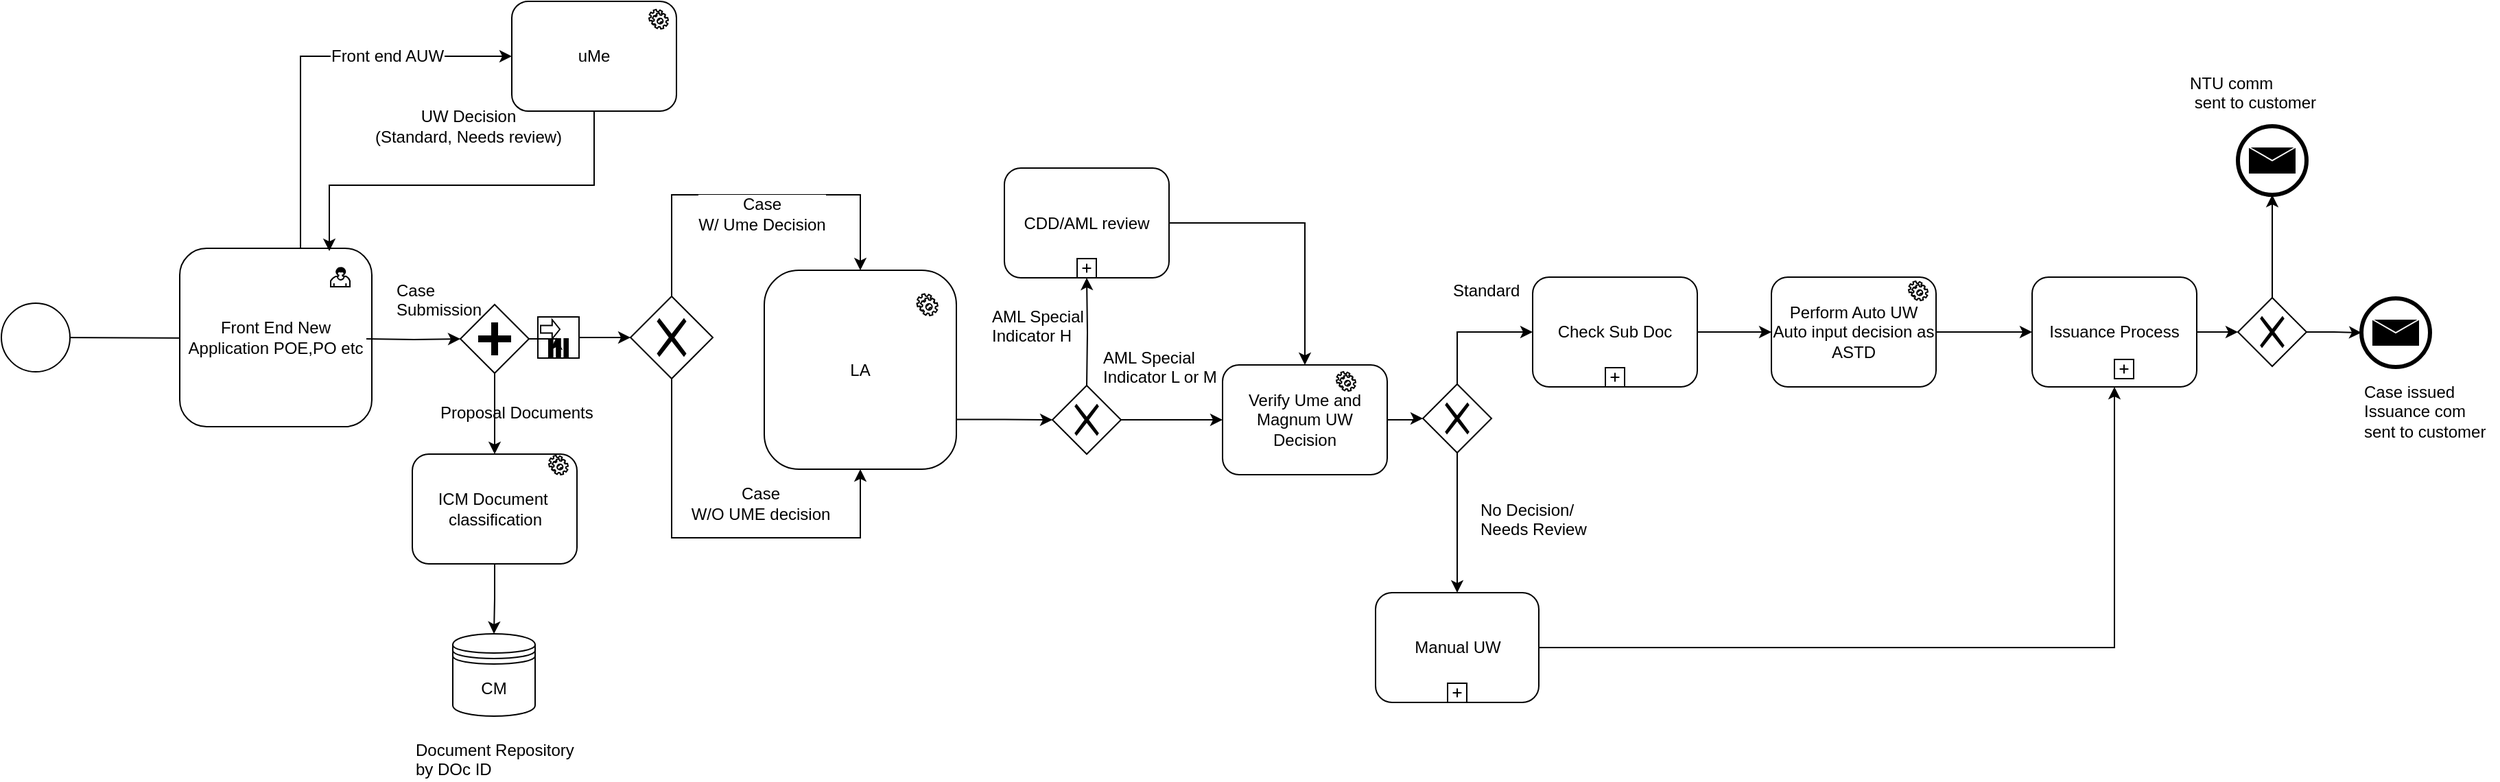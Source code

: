 <mxfile version="10.6.7" type="github"><diagram id="fQik2SGi7RnFXBUjROhR" name="NB flow"><mxGraphModel dx="1922" dy="948" grid="1" gridSize="10" guides="1" tooltips="1" connect="1" arrows="1" fold="1" page="1" pageScale="1" pageWidth="1100" pageHeight="850" math="0" shadow="0"><root><mxCell id="0"/><mxCell id="1" parent="0"/><mxCell id="dRjvorSTLtH-T3lyI5o_-1" style="edgeStyle=orthogonalEdgeStyle;rounded=0;orthogonalLoop=1;jettySize=auto;html=1;entryX=0.25;entryY=0;entryDx=0;entryDy=0;" parent="1" edge="1"><mxGeometry relative="1" as="geometry"><mxPoint x="160" y="324" as="sourcePoint"/><mxPoint x="281" y="260" as="targetPoint"/></mxGeometry></mxCell><mxCell id="dRjvorSTLtH-T3lyI5o_-3" style="edgeStyle=orthogonalEdgeStyle;rounded=0;orthogonalLoop=1;jettySize=auto;html=1;exitX=0.657;exitY=0;exitDx=0;exitDy=0;exitPerimeter=0;entryX=0;entryY=0.5;entryDx=0;entryDy=0;" parent="1" target="6eRdu5B8NDBfdhfu2HG8-3" edge="1"><mxGeometry relative="1" as="geometry"><mxPoint x="500" y="120" as="targetPoint"/><Array as="points"><mxPoint x="338" y="119"/></Array><mxPoint x="338" y="260" as="sourcePoint"/></mxGeometry></mxCell><mxCell id="dRjvorSTLtH-T3lyI5o_-4" value="Front end AUW" style="text;html=1;resizable=0;points=[];align=center;verticalAlign=middle;labelBackgroundColor=#ffffff;" parent="dRjvorSTLtH-T3lyI5o_-3" vertex="1" connectable="0"><mxGeometry x="0.082" y="-1" relative="1" as="geometry"><mxPoint x="44" y="-1" as="offset"/></mxGeometry></mxCell><mxCell id="dRjvorSTLtH-T3lyI5o_-5" style="edgeStyle=orthogonalEdgeStyle;rounded=0;orthogonalLoop=1;jettySize=auto;html=1;" parent="1" source="dRjvorSTLtH-T3lyI5o_-32" target="dRjvorSTLtH-T3lyI5o_-16" edge="1"><mxGeometry relative="1" as="geometry"><mxPoint x="441" y="325" as="targetPoint"/></mxGeometry></mxCell><mxCell id="dRjvorSTLtH-T3lyI5o_-6" value="Front End New Application POE,PO etc" style="html=1;whiteSpace=wrap;rounded=1;" parent="1" vertex="1"><mxGeometry x="250" y="259" width="140" height="130" as="geometry"/></mxCell><mxCell id="dRjvorSTLtH-T3lyI5o_-7" value="" style="html=1;shape=mxgraph.bpmn.user_task;outlineConnect=0;" parent="dRjvorSTLtH-T3lyI5o_-6" vertex="1"><mxGeometry width="14" height="14" relative="1" as="geometry"><mxPoint x="110" y="14" as="offset"/></mxGeometry></mxCell><mxCell id="dRjvorSTLtH-T3lyI5o_-8" style="edgeStyle=orthogonalEdgeStyle;rounded=0;orthogonalLoop=1;jettySize=auto;html=1;entryX=0.807;entryY=0.008;entryDx=0;entryDy=0;entryPerimeter=0;exitX=0.5;exitY=1;exitDx=0;exitDy=0;" parent="1" source="6eRdu5B8NDBfdhfu2HG8-3" edge="1"><mxGeometry relative="1" as="geometry"><mxPoint x="520" y="150" as="sourcePoint"/><Array as="points"><mxPoint x="552" y="213"/><mxPoint x="359" y="213"/></Array><mxPoint x="359" y="261" as="targetPoint"/></mxGeometry></mxCell><mxCell id="dRjvorSTLtH-T3lyI5o_-9" value="UW Decision &lt;br&gt;(Standard, Needs review)" style="text;html=1;resizable=0;points=[];align=center;verticalAlign=middle;labelBackgroundColor=#ffffff;direction=north;" parent="dRjvorSTLtH-T3lyI5o_-8" vertex="1" connectable="0"><mxGeometry x="-0.184" y="-13" relative="1" as="geometry"><mxPoint x="-25.5" y="-30" as="offset"/></mxGeometry></mxCell><mxCell id="dRjvorSTLtH-T3lyI5o_-11" value="Case &lt;br&gt;Submission" style="text;html=1;resizable=0;points=[];autosize=1;align=left;verticalAlign=top;spacingTop=-4;" parent="1" vertex="1"><mxGeometry x="406" y="280" width="80" height="30" as="geometry"/></mxCell><mxCell id="dRjvorSTLtH-T3lyI5o_-12" style="edgeStyle=orthogonalEdgeStyle;rounded=0;orthogonalLoop=1;jettySize=auto;html=1;entryX=0.5;entryY=0;entryDx=0;entryDy=0;exitX=0.5;exitY=0;exitDx=0;exitDy=0;" parent="1" source="dRjvorSTLtH-T3lyI5o_-16" target="dRjvorSTLtH-T3lyI5o_-21" edge="1"><mxGeometry relative="1" as="geometry"><Array as="points"><mxPoint x="609" y="220"/><mxPoint x="746" y="220"/></Array></mxGeometry></mxCell><mxCell id="dRjvorSTLtH-T3lyI5o_-13" value="Case&lt;br&gt;W/ Ume Decision" style="text;html=1;resizable=0;points=[];align=center;verticalAlign=middle;labelBackgroundColor=#ffffff;" parent="dRjvorSTLtH-T3lyI5o_-12" vertex="1" connectable="0"><mxGeometry x="-0.535" y="-32" relative="1" as="geometry"><mxPoint x="33" y="2" as="offset"/></mxGeometry></mxCell><mxCell id="dRjvorSTLtH-T3lyI5o_-14" style="edgeStyle=orthogonalEdgeStyle;rounded=0;orthogonalLoop=1;jettySize=auto;html=1;entryX=0.5;entryY=1;entryDx=0;entryDy=0;exitX=0.5;exitY=1;exitDx=0;exitDy=0;" parent="1" source="dRjvorSTLtH-T3lyI5o_-16" target="dRjvorSTLtH-T3lyI5o_-21" edge="1"><mxGeometry relative="1" as="geometry"><mxPoint x="592" y="355" as="sourcePoint"/><mxPoint x="787" y="355" as="targetPoint"/><Array as="points"><mxPoint x="609" y="470"/><mxPoint x="746" y="470"/></Array></mxGeometry></mxCell><mxCell id="dRjvorSTLtH-T3lyI5o_-15" value="Case&lt;br&gt;W/O UME decision" style="text;html=1;resizable=0;points=[];align=center;verticalAlign=middle;labelBackgroundColor=#ffffff;" parent="dRjvorSTLtH-T3lyI5o_-14" vertex="1" connectable="0"><mxGeometry x="-0.114" y="-2" relative="1" as="geometry"><mxPoint x="46" y="-27" as="offset"/></mxGeometry></mxCell><mxCell id="dRjvorSTLtH-T3lyI5o_-16" value="" style="shape=mxgraph.bpmn.shape;html=1;verticalLabelPosition=bottom;labelBackgroundColor=#ffffff;verticalAlign=top;align=center;perimeter=rhombusPerimeter;background=gateway;outlineConnect=0;outline=none;symbol=exclusiveGw;" parent="1" vertex="1"><mxGeometry x="578.5" y="294" width="60" height="60" as="geometry"/></mxCell><mxCell id="gAdpPfFgpppOtmEieSJ0-4" style="edgeStyle=orthogonalEdgeStyle;rounded=0;orthogonalLoop=1;jettySize=auto;html=1;exitX=1;exitY=0.75;exitDx=0;exitDy=0;" parent="1" source="dRjvorSTLtH-T3lyI5o_-21" target="bYuzvLl5HT6zJ9ebgedp-1" edge="1"><mxGeometry relative="1" as="geometry"><mxPoint x="886" y="385" as="targetPoint"/></mxGeometry></mxCell><mxCell id="dRjvorSTLtH-T3lyI5o_-21" value="LA" style="shape=ext;rounded=1;html=1;whiteSpace=wrap;arcSize=18;" parent="1" vertex="1"><mxGeometry x="676" y="275" width="140" height="145" as="geometry"/></mxCell><mxCell id="dRjvorSTLtH-T3lyI5o_-22" style="edgeStyle=orthogonalEdgeStyle;rounded=0;orthogonalLoop=1;jettySize=auto;html=1;" parent="1" source="dRjvorSTLtH-T3lyI5o_-23" target="6eRdu5B8NDBfdhfu2HG8-2" edge="1"><mxGeometry relative="1" as="geometry"><mxPoint x="479.5" y="405" as="targetPoint"/></mxGeometry></mxCell><mxCell id="dRjvorSTLtH-T3lyI5o_-23" value="" style="shape=mxgraph.bpmn.shape;html=1;verticalLabelPosition=bottom;labelBackgroundColor=#ffffff;verticalAlign=top;align=center;perimeter=rhombusPerimeter;background=gateway;outlineConnect=0;outline=none;symbol=parallelGw;" parent="1" vertex="1"><mxGeometry x="454.5" y="300" width="50" height="50" as="geometry"/></mxCell><mxCell id="dRjvorSTLtH-T3lyI5o_-24" style="edgeStyle=orthogonalEdgeStyle;rounded=0;orthogonalLoop=1;jettySize=auto;html=1;" parent="1" target="dRjvorSTLtH-T3lyI5o_-23" edge="1"><mxGeometry relative="1" as="geometry"><mxPoint x="566" y="325" as="targetPoint"/><mxPoint x="386" y="325" as="sourcePoint"/></mxGeometry></mxCell><mxCell id="dRjvorSTLtH-T3lyI5o_-25" value="" style="edgeStyle=orthogonalEdgeStyle;rounded=0;orthogonalLoop=1;jettySize=auto;html=1;exitX=0.5;exitY=1;exitDx=0;exitDy=0;" parent="1" source="6eRdu5B8NDBfdhfu2HG8-2" target="dRjvorSTLtH-T3lyI5o_-27" edge="1"><mxGeometry relative="1" as="geometry"><mxPoint x="480" y="455" as="sourcePoint"/></mxGeometry></mxCell><mxCell id="dRjvorSTLtH-T3lyI5o_-27" value="CM" style="shape=datastore;whiteSpace=wrap;html=1;" parent="1" vertex="1"><mxGeometry x="449" y="540" width="60" height="60" as="geometry"/></mxCell><mxCell id="dRjvorSTLtH-T3lyI5o_-29" value="Document Repository &lt;br&gt;by DOc ID" style="text;html=1;resizable=0;points=[];autosize=1;align=left;verticalAlign=top;spacingTop=-4;" parent="1" vertex="1"><mxGeometry x="420" y="615" width="130" height="30" as="geometry"/></mxCell><mxCell id="dRjvorSTLtH-T3lyI5o_-30" value="Proposal Documents" style="text;html=1;resizable=0;points=[];autosize=1;align=left;verticalAlign=top;spacingTop=-4;" parent="1" vertex="1"><mxGeometry x="438" y="369" width="130" height="20" as="geometry"/></mxCell><mxCell id="dRjvorSTLtH-T3lyI5o_-31" value="uMe" style="text;html=1;resizable=0;points=[];autosize=1;align=left;verticalAlign=top;spacingTop=-4;" parent="1" vertex="1"><mxGeometry x="552" y="99" width="40" height="20" as="geometry"/></mxCell><mxCell id="dRjvorSTLtH-T3lyI5o_-32" value="" style="shape=note;whiteSpace=wrap;size=0;html=1;" parent="1" vertex="1"><mxGeometry x="511" y="309" width="30" height="30" as="geometry"/></mxCell><mxCell id="dRjvorSTLtH-T3lyI5o_-33" value="" style="html=1;shape=singleArrow;arrowWidth=0.4;arrowSize=0.4;outlineConnect=0;" parent="dRjvorSTLtH-T3lyI5o_-32" vertex="1"><mxGeometry width="14" height="14" relative="1" as="geometry"><mxPoint x="2" y="2" as="offset"/></mxGeometry></mxCell><mxCell id="dRjvorSTLtH-T3lyI5o_-34" value="" style="html=1;whiteSpace=wrap;shape=parallelMarker;outlineConnect=0;" parent="dRjvorSTLtH-T3lyI5o_-32" vertex="1"><mxGeometry x="0.5" y="1" width="14" height="14" relative="1" as="geometry"><mxPoint x="-7" y="-14" as="offset"/></mxGeometry></mxCell><mxCell id="dRjvorSTLtH-T3lyI5o_-35" style="edgeStyle=orthogonalEdgeStyle;rounded=0;orthogonalLoop=1;jettySize=auto;html=1;" parent="1" source="dRjvorSTLtH-T3lyI5o_-23" target="dRjvorSTLtH-T3lyI5o_-32" edge="1"><mxGeometry relative="1" as="geometry"><mxPoint x="566" y="325" as="targetPoint"/><mxPoint x="504.5" y="325" as="sourcePoint"/></mxGeometry></mxCell><mxCell id="dRjvorSTLtH-T3lyI5o_-36" style="edgeStyle=orthogonalEdgeStyle;rounded=0;orthogonalLoop=1;jettySize=auto;html=1;entryX=0.5;entryY=0;entryDx=0;entryDy=0;exitX=0.5;exitY=1;exitDx=0;exitDy=0;" parent="1" source="dRjvorSTLtH-T3lyI5o_-83" target="dRjvorSTLtH-T3lyI5o_-38" edge="1"><mxGeometry relative="1" as="geometry"><mxPoint x="979.294" y="409.679" as="sourcePoint"/></mxGeometry></mxCell><mxCell id="xgVG6I7sEyY57lQs3SU3-7" style="edgeStyle=orthogonalEdgeStyle;rounded=0;orthogonalLoop=1;jettySize=auto;html=1;entryX=0.5;entryY=1;entryDx=0;entryDy=0;" edge="1" parent="1" source="dRjvorSTLtH-T3lyI5o_-38" target="xgVG6I7sEyY57lQs3SU3-1"><mxGeometry relative="1" as="geometry"/></mxCell><mxCell id="dRjvorSTLtH-T3lyI5o_-38" value="Manual UW" style="html=1;whiteSpace=wrap;rounded=1;" parent="1" vertex="1"><mxGeometry x="1121.5" y="510" width="119" height="80" as="geometry"/></mxCell><mxCell id="dRjvorSTLtH-T3lyI5o_-39" value="" style="html=1;shape=plus;outlineConnect=0;" parent="dRjvorSTLtH-T3lyI5o_-38" vertex="1"><mxGeometry x="0.5" y="1" width="14" height="14" relative="1" as="geometry"><mxPoint x="-7" y="-14" as="offset"/></mxGeometry></mxCell><mxCell id="dRjvorSTLtH-T3lyI5o_-40" value="No Decision/&lt;br&gt;Needs Review" style="text;html=1;resizable=0;points=[];autosize=1;align=left;verticalAlign=top;spacingTop=-4;" parent="1" vertex="1"><mxGeometry x="1195.5" y="440" width="90" height="30" as="geometry"/></mxCell><mxCell id="dRjvorSTLtH-T3lyI5o_-41" style="edgeStyle=orthogonalEdgeStyle;rounded=0;orthogonalLoop=1;jettySize=auto;html=1;exitX=0.5;exitY=0;exitDx=0;exitDy=0;entryX=0;entryY=0.5;entryDx=0;entryDy=0;" parent="1" source="dRjvorSTLtH-T3lyI5o_-83" target="dRjvorSTLtH-T3lyI5o_-42" edge="1"><mxGeometry relative="1" as="geometry"><mxPoint x="979.294" y="351.412" as="sourcePoint"/></mxGeometry></mxCell><mxCell id="BnPsB6WpncqEaYdd0CrD-1" style="edgeStyle=orthogonalEdgeStyle;rounded=0;orthogonalLoop=1;jettySize=auto;html=1;entryX=0;entryY=0.5;entryDx=0;entryDy=0;" edge="1" parent="1" source="dRjvorSTLtH-T3lyI5o_-42" target="cr8wSGQAbWPiJUD41Khs-1"><mxGeometry relative="1" as="geometry"><mxPoint x="1420" y="320" as="targetPoint"/></mxGeometry></mxCell><mxCell id="dRjvorSTLtH-T3lyI5o_-42" value="Check Sub Doc" style="html=1;whiteSpace=wrap;rounded=1;" parent="1" vertex="1"><mxGeometry x="1236" y="280" width="120" height="80" as="geometry"/></mxCell><UserObject label="" link="data:page/id,wPY77Fyx2plw209U1Vp8" id="dRjvorSTLtH-T3lyI5o_-43"><mxCell style="html=1;shape=plus;outlineConnect=0;" parent="dRjvorSTLtH-T3lyI5o_-42" vertex="1"><mxGeometry x="0.5" y="1" width="14" height="14" relative="1" as="geometry"><mxPoint x="-7" y="-14" as="offset"/></mxGeometry></mxCell></UserObject><mxCell id="dRjvorSTLtH-T3lyI5o_-44" value="Standard" style="text;html=1;resizable=0;points=[];autosize=1;align=left;verticalAlign=top;spacingTop=-4;" parent="1" vertex="1"><mxGeometry x="1176" y="280" width="60" height="20" as="geometry"/></mxCell><mxCell id="dRjvorSTLtH-T3lyI5o_-83" value="" style="shape=mxgraph.bpmn.shape;html=1;verticalLabelPosition=bottom;labelBackgroundColor=#ffffff;verticalAlign=top;align=center;perimeter=rhombusPerimeter;background=gateway;outlineConnect=0;outline=none;symbol=exclusiveGw;" parent="1" vertex="1"><mxGeometry x="1156" y="358" width="50" height="50" as="geometry"/></mxCell><mxCell id="dRjvorSTLtH-T3lyI5o_-85" value="" style="shape=mxgraph.bpmn.service_task;html=1;outlineConnect=0;" parent="1" vertex="1"><mxGeometry x="787.25" y="292.25" width="15.167" height="15.75" as="geometry"/></mxCell><mxCell id="gAdpPfFgpppOtmEieSJ0-5" style="edgeStyle=orthogonalEdgeStyle;rounded=0;orthogonalLoop=1;jettySize=auto;html=1;entryX=0;entryY=0.5;entryDx=0;entryDy=0;" parent="1" source="zxHGzh5YcSz-qXTYeWmr-1" target="dRjvorSTLtH-T3lyI5o_-83" edge="1"><mxGeometry relative="1" as="geometry"/></mxCell><mxCell id="TjojNw2k2FUroPvFhoga-1" style="edgeStyle=orthogonalEdgeStyle;rounded=0;orthogonalLoop=1;jettySize=auto;html=1;entryX=0.5;entryY=0;entryDx=0;entryDy=0;" edge="1" parent="1" source="gAdpPfFgpppOtmEieSJ0-6" target="zxHGzh5YcSz-qXTYeWmr-1"><mxGeometry relative="1" as="geometry"/></mxCell><mxCell id="gAdpPfFgpppOtmEieSJ0-6" value="CDD/AML review" style="html=1;whiteSpace=wrap;rounded=1;" parent="1" vertex="1"><mxGeometry x="851" y="200.5" width="120" height="80" as="geometry"/></mxCell><UserObject label="" link="data:page/id,pO6Wz3neo9lrr_YOAFRY" id="gAdpPfFgpppOtmEieSJ0-7"><mxCell style="html=1;shape=plus;outlineConnect=0;" parent="gAdpPfFgpppOtmEieSJ0-6" vertex="1"><mxGeometry x="0.5" y="1" width="14" height="14" relative="1" as="geometry"><mxPoint x="-7" y="-14" as="offset"/></mxGeometry></mxCell></UserObject><mxCell id="gAdpPfFgpppOtmEieSJ0-13" value="AML Special &lt;br&gt;Indicator L or M" style="text;html=1;resizable=0;points=[];autosize=1;align=left;verticalAlign=top;spacingTop=-4;" parent="1" vertex="1"><mxGeometry x="921" y="328.5" width="100" height="30" as="geometry"/></mxCell><mxCell id="rVjEyK9NX8u7oXINKHJG-4" style="edgeStyle=orthogonalEdgeStyle;rounded=0;orthogonalLoop=1;jettySize=auto;html=1;entryX=0.5;entryY=1;entryDx=0;entryDy=0;" parent="1" target="gAdpPfFgpppOtmEieSJ0-7" edge="1"><mxGeometry relative="1" as="geometry"><mxPoint x="911" y="360" as="sourcePoint"/><mxPoint x="911" y="259" as="targetPoint"/></mxGeometry></mxCell><mxCell id="Ml-wRnjz8dwZQwwnzT2v-1" value="" style="shape=mxgraph.bpmn.shape;html=1;verticalLabelPosition=bottom;labelBackgroundColor=#ffffff;verticalAlign=top;align=center;perimeter=ellipsePerimeter;outlineConnect=0;outline=standard;symbol=general;" parent="1" vertex="1"><mxGeometry x="120" y="299" width="50" height="50" as="geometry"/></mxCell><mxCell id="HMnSWK5jXKcDkCFsUmUS-1" value="AML Special&amp;nbsp; &lt;br&gt;Indicator H" style="text;html=1;resizable=0;points=[];autosize=1;align=left;verticalAlign=top;spacingTop=-4;" parent="1" vertex="1"><mxGeometry x="840" y="299" width="90" height="30" as="geometry"/></mxCell><mxCell id="zxHGzh5YcSz-qXTYeWmr-1" value="Verify Ume and Magnum UW Decision" style="shape=ext;rounded=1;html=1;whiteSpace=wrap;" vertex="1" parent="1"><mxGeometry x="1010" y="344" width="120" height="80" as="geometry"/></mxCell><mxCell id="zxHGzh5YcSz-qXTYeWmr-2" style="edgeStyle=orthogonalEdgeStyle;rounded=0;orthogonalLoop=1;jettySize=auto;html=1;entryX=0;entryY=0.5;entryDx=0;entryDy=0;" edge="1" parent="1" source="bYuzvLl5HT6zJ9ebgedp-1" target="zxHGzh5YcSz-qXTYeWmr-1"><mxGeometry relative="1" as="geometry"><mxPoint x="936" y="385" as="sourcePoint"/><mxPoint x="1126" y="385" as="targetPoint"/></mxGeometry></mxCell><mxCell id="bYuzvLl5HT6zJ9ebgedp-1" value="" style="shape=mxgraph.bpmn.shape;html=1;verticalLabelPosition=bottom;labelBackgroundColor=#ffffff;verticalAlign=top;align=center;perimeter=rhombusPerimeter;background=gateway;outlineConnect=0;outline=none;symbol=exclusiveGw;" vertex="1" parent="1"><mxGeometry x="886" y="359" width="50" height="50" as="geometry"/></mxCell><mxCell id="6eRdu5B8NDBfdhfu2HG8-1" value="" style="shape=mxgraph.bpmn.service_task;html=1;outlineConnect=0;" vertex="1" parent="1"><mxGeometry x="1093" y="349" width="14" height="14" as="geometry"/></mxCell><mxCell id="6eRdu5B8NDBfdhfu2HG8-2" value="&lt;span&gt;ICM Document&amp;nbsp;&lt;/span&gt;&lt;br&gt;&lt;span&gt;classification&lt;/span&gt;" style="shape=ext;rounded=1;html=1;whiteSpace=wrap;" vertex="1" parent="1"><mxGeometry x="419.5" y="409" width="120" height="80" as="geometry"/></mxCell><mxCell id="6eRdu5B8NDBfdhfu2HG8-3" value="uMe" style="shape=ext;rounded=1;html=1;whiteSpace=wrap;" vertex="1" parent="1"><mxGeometry x="492" y="79" width="120" height="80" as="geometry"/></mxCell><mxCell id="Ly4FF43UECFvAq0DsGin-2" value="" style="shape=mxgraph.bpmn.service_task;html=1;outlineConnect=0;" vertex="1" parent="1"><mxGeometry x="592" y="85" width="14" height="14" as="geometry"/></mxCell><mxCell id="Ly4FF43UECFvAq0DsGin-3" value="" style="shape=mxgraph.bpmn.service_task;html=1;outlineConnect=0;" vertex="1" parent="1"><mxGeometry x="519" y="410" width="14" height="14" as="geometry"/></mxCell><mxCell id="xgVG6I7sEyY57lQs3SU3-2" value="" style="edgeStyle=orthogonalEdgeStyle;rounded=0;orthogonalLoop=1;jettySize=auto;html=1;" edge="1" parent="1" source="cr8wSGQAbWPiJUD41Khs-1" target="xgVG6I7sEyY57lQs3SU3-1"><mxGeometry relative="1" as="geometry"/></mxCell><mxCell id="cr8wSGQAbWPiJUD41Khs-1" value="Perform Auto UW&lt;br&gt;Auto input decision as ASTD&lt;br&gt;" style="shape=ext;rounded=1;html=1;whiteSpace=wrap;" vertex="1" parent="1"><mxGeometry x="1410" y="280" width="120" height="80" as="geometry"/></mxCell><mxCell id="2hTNf33dT4_wXXeNRHm--3" style="edgeStyle=orthogonalEdgeStyle;rounded=0;orthogonalLoop=1;jettySize=auto;html=1;entryX=0;entryY=0.5;entryDx=0;entryDy=0;" edge="1" parent="1" source="xgVG6I7sEyY57lQs3SU3-1" target="2hTNf33dT4_wXXeNRHm--1"><mxGeometry relative="1" as="geometry"/></mxCell><mxCell id="xgVG6I7sEyY57lQs3SU3-1" value="Issuance Process" style="shape=ext;rounded=1;html=1;whiteSpace=wrap;" vertex="1" parent="1"><mxGeometry x="1600" y="280" width="120" height="80" as="geometry"/></mxCell><mxCell id="xgVG6I7sEyY57lQs3SU3-3" value="" style="shape=plus;html=1;outlineConnect=0;" vertex="1" parent="1"><mxGeometry x="1660" y="340" width="14" height="14" as="geometry"/></mxCell><mxCell id="xgVG6I7sEyY57lQs3SU3-6" value="Case issued&lt;br&gt;Issuance com &lt;br&gt;sent to customer&lt;br&gt;" style="text;html=1;resizable=0;points=[];autosize=1;align=left;verticalAlign=top;spacingTop=-4;" vertex="1" parent="1"><mxGeometry x="1840" y="354" width="100" height="40" as="geometry"/></mxCell><mxCell id="I4Qr0ggw_W6VGg0aJ8iB-1" value="" style="shape=mxgraph.bpmn.service_task;html=1;outlineConnect=0;" vertex="1" parent="1"><mxGeometry x="1510" y="283" width="14" height="14" as="geometry"/></mxCell><mxCell id="2hTNf33dT4_wXXeNRHm--4" value="" style="edgeStyle=orthogonalEdgeStyle;rounded=0;orthogonalLoop=1;jettySize=auto;html=1;" edge="1" parent="1" source="2hTNf33dT4_wXXeNRHm--1" target="2hTNf33dT4_wXXeNRHm--7"><mxGeometry relative="1" as="geometry"><mxPoint x="1838" y="319" as="targetPoint"/></mxGeometry></mxCell><mxCell id="2hTNf33dT4_wXXeNRHm--6" value="" style="edgeStyle=orthogonalEdgeStyle;rounded=0;orthogonalLoop=1;jettySize=auto;html=1;" edge="1" parent="1" source="2hTNf33dT4_wXXeNRHm--1" target="2hTNf33dT4_wXXeNRHm--10"><mxGeometry relative="1" as="geometry"><mxPoint x="1775" y="214" as="targetPoint"/></mxGeometry></mxCell><mxCell id="2hTNf33dT4_wXXeNRHm--1" value="" style="shape=mxgraph.bpmn.shape;html=1;verticalLabelPosition=bottom;labelBackgroundColor=#ffffff;verticalAlign=top;align=center;perimeter=rhombusPerimeter;background=gateway;outlineConnect=0;outline=none;symbol=exclusiveGw;" vertex="1" parent="1"><mxGeometry x="1750" y="295" width="50" height="50" as="geometry"/></mxCell><mxCell id="2hTNf33dT4_wXXeNRHm--7" value="" style="shape=mxgraph.bpmn.shape;html=1;verticalLabelPosition=bottom;labelBackgroundColor=#ffffff;verticalAlign=top;align=center;perimeter=ellipsePerimeter;outlineConnect=0;outline=end;symbol=message;" vertex="1" parent="1"><mxGeometry x="1840" y="295.5" width="50" height="50" as="geometry"/></mxCell><mxCell id="2hTNf33dT4_wXXeNRHm--10" value="" style="shape=mxgraph.bpmn.shape;html=1;verticalLabelPosition=bottom;labelBackgroundColor=#ffffff;verticalAlign=top;align=center;perimeter=ellipsePerimeter;outlineConnect=0;outline=end;symbol=message;" vertex="1" parent="1"><mxGeometry x="1750" y="170" width="50" height="50" as="geometry"/></mxCell><mxCell id="OD_iKvB1FQ8XfmBEnk0w-1" value="NTU comm&lt;br&gt;&amp;nbsp;sent to customer" style="text;html=1;resizable=0;points=[];autosize=1;align=left;verticalAlign=top;spacingTop=-4;" vertex="1" parent="1"><mxGeometry x="1713" y="129" width="110" height="30" as="geometry"/></mxCell></root></mxGraphModel></diagram><diagram id="pO6Wz3neo9lrr_YOAFRY" name="CDD/AML Review"><mxGraphModel dx="1922" dy="1798" grid="1" gridSize="10" guides="1" tooltips="1" connect="1" arrows="1" fold="1" page="1" pageScale="1" pageWidth="1100" pageHeight="850" math="0" shadow="0"><root><mxCell id="6KdzQ4zDFqb22DXAHZ9o-0"/><mxCell id="6KdzQ4zDFqb22DXAHZ9o-1" parent="6KdzQ4zDFqb22DXAHZ9o-0"/><mxCell id="LuVC4K9aXEyyerzR5G57-9" style="edgeStyle=orthogonalEdgeStyle;rounded=0;orthogonalLoop=1;jettySize=auto;html=1;" parent="6KdzQ4zDFqb22DXAHZ9o-1" source="TDC2sJxWpl42Ya4ToMNe-0" target="TDC2sJxWpl42Ya4ToMNe-34" edge="1"><mxGeometry relative="1" as="geometry"/></mxCell><mxCell id="TDC2sJxWpl42Ya4ToMNe-0" value="Update Followup code as close in LA&lt;br&gt;" style="html=1;whiteSpace=wrap;rounded=1;" parent="6KdzQ4zDFqb22DXAHZ9o-1" vertex="1"><mxGeometry x="1160" y="-5" width="130" height="90" as="geometry"/></mxCell><mxCell id="TDC2sJxWpl42Ya4ToMNe-1" value="" style="shape=mxgraph.bpmn.service_task;html=1;outlineConnect=0;" parent="TDC2sJxWpl42Ya4ToMNe-0" vertex="1"><mxGeometry x="107.25" y="11.25" width="15.167" height="15.75" as="geometry"/></mxCell><mxCell id="TDC2sJxWpl42Ya4ToMNe-2" style="edgeStyle=orthogonalEdgeStyle;rounded=0;orthogonalLoop=1;jettySize=auto;html=1;entryX=0;entryY=0.5;entryDx=0;entryDy=0;" parent="6KdzQ4zDFqb22DXAHZ9o-1" source="TDC2sJxWpl42Ya4ToMNe-3" target="0ZHuTFOR7Ic7JeFgtJE5-1" edge="1"><mxGeometry relative="1" as="geometry"><mxPoint x="987" y="40" as="targetPoint"/></mxGeometry></mxCell><mxCell id="LuVC4K9aXEyyerzR5G57-2" style="edgeStyle=orthogonalEdgeStyle;rounded=0;orthogonalLoop=1;jettySize=auto;html=1;entryX=0.5;entryY=1;entryDx=0;entryDy=0;" parent="6KdzQ4zDFqb22DXAHZ9o-1" source="TDC2sJxWpl42Ya4ToMNe-3" target="TDC2sJxWpl42Ya4ToMNe-13" edge="1"><mxGeometry relative="1" as="geometry"><mxPoint x="835" y="-75" as="targetPoint"/></mxGeometry></mxCell><mxCell id="TDC2sJxWpl42Ya4ToMNe-3" value="" style="shape=mxgraph.bpmn.shape;html=1;verticalLabelPosition=bottom;labelBackgroundColor=#ffffff;verticalAlign=top;align=center;perimeter=rhombusPerimeter;background=gateway;outlineConnect=0;outline=none;symbol=exclusiveGw;" parent="6KdzQ4zDFqb22DXAHZ9o-1" vertex="1"><mxGeometry x="811.5" y="15" width="47" height="50" as="geometry"/></mxCell><mxCell id="TDC2sJxWpl42Ya4ToMNe-5" value="Special Indicator =H&lt;br&gt;Send For AMl Review&lt;br&gt;&lt;br&gt;" style="text;html=1;resizable=0;points=[];autosize=1;align=left;verticalAlign=top;spacingTop=-4;" parent="6KdzQ4zDFqb22DXAHZ9o-1" vertex="1"><mxGeometry x="694" y="-69" width="130" height="40" as="geometry"/></mxCell><mxCell id="TDC2sJxWpl42Ya4ToMNe-6" value="Special Indicator&lt;br&gt;&amp;nbsp;=L or M" style="text;html=1;resizable=0;points=[];autosize=1;align=left;verticalAlign=top;spacingTop=-4;" parent="6KdzQ4zDFqb22DXAHZ9o-1" vertex="1"><mxGeometry x="870" width="100" height="30" as="geometry"/></mxCell><mxCell id="TDC2sJxWpl42Ya4ToMNe-9" style="edgeStyle=orthogonalEdgeStyle;rounded=0;orthogonalLoop=1;jettySize=auto;html=1;entryX=0;entryY=0.5;entryDx=0;entryDy=0;" parent="6KdzQ4zDFqb22DXAHZ9o-1" source="TDC2sJxWpl42Ya4ToMNe-10" target="TDC2sJxWpl42Ya4ToMNe-3" edge="1"><mxGeometry relative="1" as="geometry"/></mxCell><mxCell id="TDC2sJxWpl42Ya4ToMNe-10" value="Vendor Review the Policies and return special indicator codes as L,M,H to LA" style="html=1;whiteSpace=wrap;rounded=1;" parent="6KdzQ4zDFqb22DXAHZ9o-1" vertex="1"><mxGeometry x="570" y="-18" width="138" height="116" as="geometry"/></mxCell><mxCell id="TDC2sJxWpl42Ya4ToMNe-11" value="" style="html=1;shape=mxgraph.bpmn.user_task;outlineConnect=0;" parent="TDC2sJxWpl42Ya4ToMNe-10" vertex="1"><mxGeometry width="14" height="14" relative="1" as="geometry"><mxPoint x="7" y="7" as="offset"/></mxGeometry></mxCell><mxCell id="TDC2sJxWpl42Ya4ToMNe-12" style="edgeStyle=orthogonalEdgeStyle;rounded=0;orthogonalLoop=1;jettySize=auto;html=1;exitX=0.5;exitY=0;exitDx=0;exitDy=0;" parent="6KdzQ4zDFqb22DXAHZ9o-1" source="TDC2sJxWpl42Ya4ToMNe-32" target="TDC2sJxWpl42Ya4ToMNe-30" edge="1"><mxGeometry relative="1" as="geometry"/></mxCell><mxCell id="TDC2sJxWpl42Ya4ToMNe-13" value="Compliance Review" style="shape=ext;rounded=1;html=1;whiteSpace=wrap;" parent="6KdzQ4zDFqb22DXAHZ9o-1" vertex="1"><mxGeometry x="773.5" y="-180.5" width="123" height="80" as="geometry"/></mxCell><mxCell id="TDC2sJxWpl42Ya4ToMNe-15" style="edgeStyle=orthogonalEdgeStyle;rounded=0;orthogonalLoop=1;jettySize=auto;html=1;entryX=0;entryY=0.5;entryDx=0;entryDy=0;exitX=1;exitY=0.5;exitDx=0;exitDy=0;" parent="6KdzQ4zDFqb22DXAHZ9o-1" source="TDC2sJxWpl42Ya4ToMNe-30" target="TDC2sJxWpl42Ya4ToMNe-18" edge="1"><mxGeometry relative="1" as="geometry"/></mxCell><mxCell id="TDC2sJxWpl42Ya4ToMNe-16" value="AML Decision &lt;br&gt;Approved" style="text;html=1;resizable=0;points=[];autosize=1;align=left;verticalAlign=top;spacingTop=-4;" parent="6KdzQ4zDFqb22DXAHZ9o-1" vertex="1"><mxGeometry x="1027" y="-69" width="90" height="30" as="geometry"/></mxCell><mxCell id="TDC2sJxWpl42Ya4ToMNe-18" value="UW/Admin send Memo to PH&lt;br&gt;" style="shape=ext;rounded=1;html=1;whiteSpace=wrap;arcSize=22;" parent="6KdzQ4zDFqb22DXAHZ9o-1" vertex="1"><mxGeometry x="1254" y="-320" width="120" height="80" as="geometry"/></mxCell><mxCell id="TDC2sJxWpl42Ya4ToMNe-19" value="" style="html=1;shape=mxgraph.bpmn.user_task;outlineConnect=0;" parent="6KdzQ4zDFqb22DXAHZ9o-1" vertex="1"><mxGeometry x="1353" y="-312" width="14" height="14" as="geometry"><mxPoint x="7" y="7" as="offset"/></mxGeometry></mxCell><mxCell id="TDC2sJxWpl42Ya4ToMNe-20" value="AML Decision&amp;nbsp;&lt;br&gt;Call for Requirements&lt;br&gt;" style="text;html=1;resizable=0;points=[];autosize=1;align=left;verticalAlign=top;spacingTop=-4;" parent="6KdzQ4zDFqb22DXAHZ9o-1" vertex="1"><mxGeometry x="1015" y="-255" width="130" height="30" as="geometry"/></mxCell><mxCell id="TDC2sJxWpl42Ya4ToMNe-21" style="edgeStyle=orthogonalEdgeStyle;rounded=0;orthogonalLoop=1;jettySize=auto;html=1;exitX=0.5;exitY=0;exitDx=0;exitDy=0;" parent="6KdzQ4zDFqb22DXAHZ9o-1" source="TDC2sJxWpl42Ya4ToMNe-30" target="TDC2sJxWpl42Ya4ToMNe-22" edge="1"><mxGeometry relative="1" as="geometry"><mxPoint x="910" y="46" as="targetPoint"/></mxGeometry></mxCell><mxCell id="TDC2sJxWpl42Ya4ToMNe-22" value="CM" style="shape=datastore;whiteSpace=wrap;html=1;" parent="6KdzQ4zDFqb22DXAHZ9o-1" vertex="1"><mxGeometry x="1144" y="-440" width="60" height="60" as="geometry"/></mxCell><mxCell id="TDC2sJxWpl42Ya4ToMNe-24" value="" style="shape=note;whiteSpace=wrap;size=0;html=1;" parent="6KdzQ4zDFqb22DXAHZ9o-1" vertex="1"><mxGeometry x="740" y="24" width="38" height="50" as="geometry"/></mxCell><mxCell id="TDC2sJxWpl42Ya4ToMNe-25" value="" style="html=1;shape=singleArrow;arrowWidth=0.4;arrowSize=0.4;outlineConnect=0;" parent="TDC2sJxWpl42Ya4ToMNe-24" vertex="1"><mxGeometry width="14" height="14" relative="1" as="geometry"><mxPoint x="2" y="2" as="offset"/></mxGeometry></mxCell><mxCell id="TDC2sJxWpl42Ya4ToMNe-26" value="" style="html=1;whiteSpace=wrap;shape=parallelMarker;outlineConnect=0;" parent="TDC2sJxWpl42Ya4ToMNe-24" vertex="1"><mxGeometry x="0.5" y="1" width="14" height="14" relative="1" as="geometry"><mxPoint x="-7" y="-14" as="offset"/></mxGeometry></mxCell><mxCell id="TDC2sJxWpl42Ya4ToMNe-30" value="" style="shape=mxgraph.bpmn.shape;html=1;verticalLabelPosition=bottom;labelBackgroundColor=#ffffff;verticalAlign=top;align=center;perimeter=rhombusPerimeter;background=gateway;outlineConnect=0;outline=none;symbol=parallelGw;" parent="6KdzQ4zDFqb22DXAHZ9o-1" vertex="1"><mxGeometry x="1150" y="-305" width="50" height="50" as="geometry"/></mxCell><mxCell id="TDC2sJxWpl42Ya4ToMNe-31" style="edgeStyle=orthogonalEdgeStyle;rounded=0;orthogonalLoop=1;jettySize=auto;html=1;exitX=0.5;exitY=1;exitDx=0;exitDy=0;entryX=0.5;entryY=0;entryDx=0;entryDy=0;" parent="6KdzQ4zDFqb22DXAHZ9o-1" source="TDC2sJxWpl42Ya4ToMNe-32" target="0ZHuTFOR7Ic7JeFgtJE5-1" edge="1"><mxGeometry relative="1" as="geometry"><mxPoint x="1012" y="15" as="targetPoint"/></mxGeometry></mxCell><mxCell id="LuVC4K9aXEyyerzR5G57-11" value="" style="edgeStyle=orthogonalEdgeStyle;rounded=0;orthogonalLoop=1;jettySize=auto;html=1;entryX=0;entryY=0.5;entryDx=0;entryDy=0;" parent="6KdzQ4zDFqb22DXAHZ9o-1" source="TDC2sJxWpl42Ya4ToMNe-32" target="LuVC4K9aXEyyerzR5G57-15" edge="1"><mxGeometry relative="1" as="geometry"><mxPoint x="1120" y="-140.5" as="targetPoint"/></mxGeometry></mxCell><mxCell id="TDC2sJxWpl42Ya4ToMNe-32" value="" style="shape=mxgraph.bpmn.shape;html=1;verticalLabelPosition=bottom;labelBackgroundColor=#ffffff;verticalAlign=top;align=center;perimeter=rhombusPerimeter;background=gateway;outlineConnect=0;outline=none;symbol=exclusiveGw;" parent="6KdzQ4zDFqb22DXAHZ9o-1" vertex="1"><mxGeometry x="990" y="-165" width="50" height="49" as="geometry"/></mxCell><mxCell id="TDC2sJxWpl42Ya4ToMNe-33" style="edgeStyle=orthogonalEdgeStyle;rounded=0;orthogonalLoop=1;jettySize=auto;html=1;entryX=0;entryY=0.5;entryDx=0;entryDy=0;" parent="6KdzQ4zDFqb22DXAHZ9o-1" source="TDC2sJxWpl42Ya4ToMNe-13" target="TDC2sJxWpl42Ya4ToMNe-32" edge="1"><mxGeometry relative="1" as="geometry"><mxPoint x="898" y="-140.353" as="sourcePoint"/><mxPoint x="1044.353" y="-140.353" as="targetPoint"/></mxGeometry></mxCell><mxCell id="TDC2sJxWpl42Ya4ToMNe-34" value="" style="shape=mxgraph.bpmn.shape;html=1;verticalLabelPosition=bottom;labelBackgroundColor=#ffffff;verticalAlign=top;align=center;perimeter=ellipsePerimeter;outlineConnect=0;outline=end;symbol=general;" parent="6KdzQ4zDFqb22DXAHZ9o-1" vertex="1"><mxGeometry x="1480" y="15" width="50" height="50" as="geometry"/></mxCell><mxCell id="GFIrfxJB5wkz0fm0ZvUF-0" value="Magnum" style="shape=datastore;whiteSpace=wrap;html=1;" parent="6KdzQ4zDFqb22DXAHZ9o-1" vertex="1"><mxGeometry x="985" y="210" width="60" height="60" as="geometry"/></mxCell><mxCell id="hbPYqMiUU5V-w8RPARK1-1" style="edgeStyle=orthogonalEdgeStyle;rounded=0;orthogonalLoop=1;jettySize=auto;html=1;" parent="6KdzQ4zDFqb22DXAHZ9o-1" source="hbPYqMiUU5V-w8RPARK1-0" target="TDC2sJxWpl42Ya4ToMNe-10" edge="1"><mxGeometry relative="1" as="geometry"/></mxCell><mxCell id="hbPYqMiUU5V-w8RPARK1-0" value="" style="shape=mxgraph.bpmn.shape;html=1;verticalLabelPosition=bottom;labelBackgroundColor=#ffffff;verticalAlign=top;align=center;perimeter=ellipsePerimeter;outlineConnect=0;outline=standard;symbol=general;" parent="6KdzQ4zDFqb22DXAHZ9o-1" vertex="1"><mxGeometry x="390" y="15" width="50" height="50" as="geometry"/></mxCell><mxCell id="3zOpM5Z_BW0kR9zTptK7-0" value="CDD/AML review" style="text;html=1;resizable=0;points=[];autosize=1;align=left;verticalAlign=top;spacingTop=-4;" parent="6KdzQ4zDFqb22DXAHZ9o-1" vertex="1"><mxGeometry x="365" y="78" width="110" height="20" as="geometry"/></mxCell><mxCell id="0ZHuTFOR7Ic7JeFgtJE5-4" style="edgeStyle=orthogonalEdgeStyle;rounded=0;orthogonalLoop=1;jettySize=auto;html=1;" parent="6KdzQ4zDFqb22DXAHZ9o-1" source="0ZHuTFOR7Ic7JeFgtJE5-1" target="TDC2sJxWpl42Ya4ToMNe-0" edge="1"><mxGeometry relative="1" as="geometry"/></mxCell><mxCell id="0ZHuTFOR7Ic7JeFgtJE5-8" style="edgeStyle=orthogonalEdgeStyle;rounded=0;orthogonalLoop=1;jettySize=auto;html=1;" parent="6KdzQ4zDFqb22DXAHZ9o-1" target="GFIrfxJB5wkz0fm0ZvUF-0" edge="1"><mxGeometry relative="1" as="geometry"><mxPoint x="1015" y="60" as="sourcePoint"/><mxPoint x="1015" y="205" as="targetPoint"/></mxGeometry></mxCell><mxCell id="0ZHuTFOR7Ic7JeFgtJE5-1" value="" style="shape=mxgraph.bpmn.shape;html=1;verticalLabelPosition=bottom;labelBackgroundColor=#ffffff;verticalAlign=top;align=center;perimeter=rhombusPerimeter;background=gateway;outlineConnect=0;outline=none;symbol=parallelGw;" parent="6KdzQ4zDFqb22DXAHZ9o-1" vertex="1"><mxGeometry x="990" y="15" width="50" height="50" as="geometry"/></mxCell><mxCell id="0ZHuTFOR7Ic7JeFgtJE5-10" value="Proposal w/o uMe&amp;nbsp;&lt;br&gt;descision send to magnum&lt;br&gt;and send back to LA w/ UW descision" style="text;html=1;resizable=0;points=[];autosize=1;align=left;verticalAlign=top;spacingTop=-4;" parent="6KdzQ4zDFqb22DXAHZ9o-1" vertex="1"><mxGeometry x="865" y="124" width="220" height="40" as="geometry"/></mxCell><mxCell id="LuVC4K9aXEyyerzR5G57-7" value="" style="html=1;shape=mxgraph.bpmn.user_task;outlineConnect=0;" parent="6KdzQ4zDFqb22DXAHZ9o-1" vertex="1"><mxGeometry x="877" y="-177" width="14" height="14" as="geometry"><mxPoint x="7" y="7" as="offset"/></mxGeometry></mxCell><mxCell id="LuVC4K9aXEyyerzR5G57-14" value="AML Decision Reject&lt;br&gt;" style="text;html=1;resizable=0;points=[];autosize=1;align=left;verticalAlign=top;spacingTop=-4;" parent="6KdzQ4zDFqb22DXAHZ9o-1" vertex="1"><mxGeometry x="1032.5" y="-175" width="130" height="20" as="geometry"/></mxCell><mxCell id="LuVC4K9aXEyyerzR5G57-18" style="edgeStyle=orthogonalEdgeStyle;rounded=0;orthogonalLoop=1;jettySize=auto;html=1;" parent="6KdzQ4zDFqb22DXAHZ9o-1" source="LuVC4K9aXEyyerzR5G57-15" target="LuVC4K9aXEyyerzR5G57-17" edge="1"><mxGeometry relative="1" as="geometry"/></mxCell><mxCell id="LuVC4K9aXEyyerzR5G57-15" value="Auto Decline the Appication" style="shape=ext;rounded=1;html=1;whiteSpace=wrap;" parent="6KdzQ4zDFqb22DXAHZ9o-1" vertex="1"><mxGeometry x="1160" y="-180.5" width="120" height="80" as="geometry"/></mxCell><mxCell id="LuVC4K9aXEyyerzR5G57-16" value="" style="shape=mxgraph.bpmn.service_task;html=1;outlineConnect=0;" parent="6KdzQ4zDFqb22DXAHZ9o-1" vertex="1"><mxGeometry x="1260.5" y="-177" width="14" height="14" as="geometry"/></mxCell><mxCell id="LuVC4K9aXEyyerzR5G57-17" value="" style="shape=mxgraph.bpmn.shape;html=1;verticalLabelPosition=bottom;labelBackgroundColor=#ffffff;verticalAlign=top;align=center;perimeter=ellipsePerimeter;outlineConnect=0;outline=end;symbol=message;" parent="6KdzQ4zDFqb22DXAHZ9o-1" vertex="1"><mxGeometry x="1480" y="-165" width="50" height="50" as="geometry"/></mxCell><mxCell id="LuVC4K9aXEyyerzR5G57-19" value="Letter send to PH" style="text;html=1;resizable=0;points=[];autosize=1;align=left;verticalAlign=top;spacingTop=-4;" parent="6KdzQ4zDFqb22DXAHZ9o-1" vertex="1"><mxGeometry x="1330" y="-128" width="110" height="20" as="geometry"/></mxCell><mxCell id="1haJpIlLqj3EWeFKf744-2" style="edgeStyle=orthogonalEdgeStyle;rounded=0;orthogonalLoop=1;jettySize=auto;html=1;entryX=0.25;entryY=0;entryDx=0;entryDy=0;exitX=0.5;exitY=1;exitDx=0;exitDy=0;" edge="1" parent="6KdzQ4zDFqb22DXAHZ9o-1" source="c0Cr4TZUSiTgLq85rCge-0" target="c0Cr4TZUSiTgLq85rCge-8"><mxGeometry relative="1" as="geometry"/></mxCell><mxCell id="1haJpIlLqj3EWeFKf744-3" style="edgeStyle=orthogonalEdgeStyle;rounded=0;orthogonalLoop=1;jettySize=auto;html=1;" edge="1" parent="6KdzQ4zDFqb22DXAHZ9o-1" source="c0Cr4TZUSiTgLq85rCge-0" target="TDC2sJxWpl42Ya4ToMNe-22"><mxGeometry relative="1" as="geometry"/></mxCell><mxCell id="c0Cr4TZUSiTgLq85rCge-0" value="" style="shape=mxgraph.bpmn.shape;html=1;verticalLabelPosition=bottom;labelBackgroundColor=#ffffff;verticalAlign=top;align=center;perimeter=ellipsePerimeter;outlineConnect=0;outline=standard;symbol=general;" vertex="1" parent="6KdzQ4zDFqb22DXAHZ9o-1"><mxGeometry x="1425" y="-435" width="50" height="50" as="geometry"/></mxCell><mxCell id="c0Cr4TZUSiTgLq85rCge-2" value="Loose Document &lt;br&gt;recieved" style="text;html=1;resizable=0;points=[];autosize=1;align=left;verticalAlign=top;spacingTop=-4;" vertex="1" parent="6KdzQ4zDFqb22DXAHZ9o-1"><mxGeometry x="1330" y="-395" width="110" height="30" as="geometry"/></mxCell><mxCell id="c0Cr4TZUSiTgLq85rCge-6" style="edgeStyle=orthogonalEdgeStyle;rounded=0;orthogonalLoop=1;jettySize=auto;html=1;entryX=0;entryY=0.5;entryDx=0;entryDy=0;" edge="1" parent="6KdzQ4zDFqb22DXAHZ9o-1" source="TDC2sJxWpl42Ya4ToMNe-18"><mxGeometry relative="1" as="geometry"><mxPoint x="1374" y="-280" as="sourcePoint"/><mxPoint x="1424" y="-280" as="targetPoint"/></mxGeometry></mxCell><mxCell id="1haJpIlLqj3EWeFKf744-6" value="" style="edgeStyle=orthogonalEdgeStyle;rounded=0;orthogonalLoop=1;jettySize=auto;html=1;exitX=0.75;exitY=0;exitDx=0;exitDy=0;entryX=0.5;entryY=0;entryDx=0;entryDy=0;" edge="1" parent="6KdzQ4zDFqb22DXAHZ9o-1" source="c0Cr4TZUSiTgLq85rCge-8" target="TDC2sJxWpl42Ya4ToMNe-13"><mxGeometry relative="1" as="geometry"><mxPoint x="1480" y="-400" as="targetPoint"/><Array as="points"><mxPoint x="1510" y="-460"/><mxPoint x="835" y="-460"/></Array></mxGeometry></mxCell><mxCell id="1haJpIlLqj3EWeFKf744-19" style="edgeStyle=orthogonalEdgeStyle;rounded=0;orthogonalLoop=1;jettySize=auto;html=1;" edge="1" parent="6KdzQ4zDFqb22DXAHZ9o-1" source="c0Cr4TZUSiTgLq85rCge-8" target="1haJpIlLqj3EWeFKf744-12"><mxGeometry relative="1" as="geometry"/></mxCell><mxCell id="c0Cr4TZUSiTgLq85rCge-8" value="Policy Auto Suspend and wait for document" style="html=1;whiteSpace=wrap;rounded=1;" vertex="1" parent="6KdzQ4zDFqb22DXAHZ9o-1"><mxGeometry x="1420" y="-320" width="120" height="80" as="geometry"/></mxCell><mxCell id="c0Cr4TZUSiTgLq85rCge-9" value="" style="shape=mxgraph.bpmn.timer_start;perimeter=ellipsePerimeter;html=1;labelPosition=right;labelBackgroundColor=#ffffff;align=left;outlineConnect=0;" vertex="1" parent="c0Cr4TZUSiTgLq85rCge-8"><mxGeometry x="1" width="30" height="30" relative="1" as="geometry"><mxPoint x="-15" y="10" as="offset"/></mxGeometry></mxCell><mxCell id="1haJpIlLqj3EWeFKf744-8" value="Wake Up Flow and assign to Compliance&lt;br&gt;once Loose doc receive&lt;br&gt;" style="text;html=1;resizable=0;points=[];autosize=1;align=left;verticalAlign=top;spacingTop=-4;" vertex="1" parent="6KdzQ4zDFqb22DXAHZ9o-1"><mxGeometry x="1044.5" y="-500" width="230" height="30" as="geometry"/></mxCell><mxCell id="1haJpIlLqj3EWeFKf744-9" value="" style="shape=mxgraph.bpmn.shape;html=1;verticalLabelPosition=bottom;labelBackgroundColor=#ffffff;verticalAlign=top;align=center;perimeter=ellipsePerimeter;outlineConnect=0;outline=end;symbol=message;" vertex="1" parent="6KdzQ4zDFqb22DXAHZ9o-1"><mxGeometry x="1850" y="-305" width="50" height="50" as="geometry"/></mxCell><mxCell id="1haJpIlLqj3EWeFKf744-10" value="Requirement not &lt;br&gt;receive" style="text;html=1;resizable=0;points=[];autosize=1;align=left;verticalAlign=top;spacingTop=-4;" vertex="1" parent="6KdzQ4zDFqb22DXAHZ9o-1"><mxGeometry x="1560" y="-313" width="110" height="30" as="geometry"/></mxCell><mxCell id="1haJpIlLqj3EWeFKf744-20" style="edgeStyle=orthogonalEdgeStyle;rounded=0;orthogonalLoop=1;jettySize=auto;html=1;" edge="1" parent="6KdzQ4zDFqb22DXAHZ9o-1" source="1haJpIlLqj3EWeFKf744-12" target="1haJpIlLqj3EWeFKf744-9"><mxGeometry relative="1" as="geometry"/></mxCell><mxCell id="1haJpIlLqj3EWeFKf744-12" value="Auto NTU the Appication" style="shape=ext;rounded=1;html=1;whiteSpace=wrap;" vertex="1" parent="6KdzQ4zDFqb22DXAHZ9o-1"><mxGeometry x="1675" y="-320" width="120" height="80" as="geometry"/></mxCell><mxCell id="1haJpIlLqj3EWeFKf744-16" value="Letter send to PH" style="text;html=1;resizable=0;points=[];autosize=1;align=left;verticalAlign=top;spacingTop=-4;" vertex="1" parent="6KdzQ4zDFqb22DXAHZ9o-1"><mxGeometry x="1820" y="-245" width="110" height="20" as="geometry"/></mxCell><mxCell id="1haJpIlLqj3EWeFKf744-22" value="&lt;span&gt;Verify Ume and &lt;br&gt;Magnum UW Decision&lt;/span&gt;" style="text;html=1;resizable=0;points=[];autosize=1;align=left;verticalAlign=top;spacingTop=-4;" vertex="1" parent="6KdzQ4zDFqb22DXAHZ9o-1"><mxGeometry x="1450" y="75" width="130" height="30" as="geometry"/></mxCell><mxCell id="KbAn5HHcH381RJck4DKM-0" value="" style="shape=plus;html=1;outlineConnect=0;" vertex="1" parent="6KdzQ4zDFqb22DXAHZ9o-1"><mxGeometry x="1728" y="-255" width="14" height="14" as="geometry"/></mxCell></root></mxGraphModel></diagram><diagram name="Check Sub-Doc" id="wPY77Fyx2plw209U1Vp8"><mxGraphModel dx="1922" dy="948" grid="1" gridSize="10" guides="1" tooltips="1" connect="1" arrows="1" fold="1" page="1" pageScale="1" pageWidth="1100" pageHeight="850" math="0" shadow="0"><root><mxCell id="WwblNFEP8pAeLDru7k0a-0"/><mxCell id="WwblNFEP8pAeLDru7k0a-1" parent="WwblNFEP8pAeLDru7k0a-0"/><mxCell id="RSEC_-hgBKdYAVpmYEb4-9" style="edgeStyle=orthogonalEdgeStyle;rounded=0;orthogonalLoop=1;jettySize=auto;html=1;entryX=0;entryY=0.5;entryDx=0;entryDy=0;" parent="WwblNFEP8pAeLDru7k0a-1" source="oemNn3tYLQiDxQ61lGhI-0" target="RSEC_-hgBKdYAVpmYEb4-5" edge="1"><mxGeometry relative="1" as="geometry"/></mxCell><mxCell id="oemNn3tYLQiDxQ61lGhI-0" value="" style="shape=mxgraph.bpmn.shape;html=1;verticalLabelPosition=bottom;labelBackgroundColor=#ffffff;verticalAlign=top;align=center;perimeter=ellipsePerimeter;outlineConnect=0;outline=standard;symbol=general;" parent="WwblNFEP8pAeLDru7k0a-1" vertex="1"><mxGeometry x="70" y="453" width="50" height="50" as="geometry"/></mxCell><mxCell id="XcDbVO_ld1ygjVAdSSOk-2" style="edgeStyle=orthogonalEdgeStyle;rounded=0;orthogonalLoop=1;jettySize=auto;html=1;entryX=0.5;entryY=0;entryDx=0;entryDy=0;" parent="WwblNFEP8pAeLDru7k0a-1" source="X1d6xL5DRHUXLidoICGH-3" target="XcDbVO_ld1ygjVAdSSOk-0" edge="1"><mxGeometry relative="1" as="geometry"/></mxCell><mxCell id="X1d6xL5DRHUXLidoICGH-3" value="*Check nric" style="html=1;whiteSpace=wrap;rounded=1;" parent="WwblNFEP8pAeLDru7k0a-1" vertex="1"><mxGeometry x="270" y="305" width="120" height="80" as="geometry"/></mxCell><mxCell id="RSEC_-hgBKdYAVpmYEb4-0" value="" style="shape=mxgraph.bpmn.service_task;html=1;outlineConnect=0;" parent="X1d6xL5DRHUXLidoICGH-3" vertex="1"><mxGeometry x="99" y="3" width="14" height="14" as="geometry"/></mxCell><mxCell id="G4sugsOVQFpJAqId70U1-5" style="edgeStyle=orthogonalEdgeStyle;rounded=0;orthogonalLoop=1;jettySize=auto;html=1;entryX=0;entryY=0.5;entryDx=0;entryDy=0;" parent="WwblNFEP8pAeLDru7k0a-1" source="RSEC_-hgBKdYAVpmYEb4-1" target="XcDbVO_ld1ygjVAdSSOk-0" edge="1"><mxGeometry relative="1" as="geometry"/></mxCell><mxCell id="RSEC_-hgBKdYAVpmYEb4-1" value="Check Giro" style="html=1;whiteSpace=wrap;rounded=1;" parent="WwblNFEP8pAeLDru7k0a-1" vertex="1"><mxGeometry x="263" y="420" width="120" height="80" as="geometry"/></mxCell><mxCell id="RSEC_-hgBKdYAVpmYEb4-2" value="" style="shape=mxgraph.bpmn.service_task;html=1;outlineConnect=0;" parent="RSEC_-hgBKdYAVpmYEb4-1" vertex="1"><mxGeometry x="106" y="10" width="14" height="14" as="geometry"/></mxCell><mxCell id="RSEC_-hgBKdYAVpmYEb4-3" value="Check E manager Approval/PMS" style="html=1;whiteSpace=wrap;rounded=1;" parent="WwblNFEP8pAeLDru7k0a-1" vertex="1"><mxGeometry x="263" y="555" width="120" height="80" as="geometry"/></mxCell><mxCell id="RSEC_-hgBKdYAVpmYEb4-4" value="" style="shape=mxgraph.bpmn.service_task;html=1;outlineConnect=0;" parent="RSEC_-hgBKdYAVpmYEb4-3" vertex="1"><mxGeometry x="106" y="10" width="14" height="14" as="geometry"/></mxCell><mxCell id="mdSA-RLNwK2e6Ri8mKOr-0" value="" style="shape=plus;html=1;outlineConnect=0;" vertex="1" parent="RSEC_-hgBKdYAVpmYEb4-3"><mxGeometry x="52" y="66" width="14" height="14" as="geometry"/></mxCell><mxCell id="RSEC_-hgBKdYAVpmYEb4-7" style="edgeStyle=orthogonalEdgeStyle;rounded=0;orthogonalLoop=1;jettySize=auto;html=1;exitX=0.5;exitY=0;exitDx=0;exitDy=0;" parent="WwblNFEP8pAeLDru7k0a-1" source="RSEC_-hgBKdYAVpmYEb4-5" target="X1d6xL5DRHUXLidoICGH-3" edge="1"><mxGeometry relative="1" as="geometry"><Array as="points"><mxPoint x="191" y="345"/></Array></mxGeometry></mxCell><mxCell id="RSEC_-hgBKdYAVpmYEb4-8" style="edgeStyle=orthogonalEdgeStyle;rounded=0;orthogonalLoop=1;jettySize=auto;html=1;entryX=0;entryY=0.75;entryDx=0;entryDy=0;" parent="WwblNFEP8pAeLDru7k0a-1" source="RSEC_-hgBKdYAVpmYEb4-5" target="RSEC_-hgBKdYAVpmYEb4-1" edge="1"><mxGeometry relative="1" as="geometry"><Array as="points"><mxPoint x="195" y="480"/></Array></mxGeometry></mxCell><mxCell id="RSEC_-hgBKdYAVpmYEb4-12" style="edgeStyle=orthogonalEdgeStyle;rounded=0;orthogonalLoop=1;jettySize=auto;html=1;entryX=0;entryY=0.5;entryDx=0;entryDy=0;exitX=0.5;exitY=1;exitDx=0;exitDy=0;" parent="WwblNFEP8pAeLDru7k0a-1" source="RSEC_-hgBKdYAVpmYEb4-5" target="RSEC_-hgBKdYAVpmYEb4-3" edge="1"><mxGeometry relative="1" as="geometry"><mxPoint x="261" y="609" as="targetPoint"/><Array as="points"><mxPoint x="192" y="595"/></Array></mxGeometry></mxCell><mxCell id="RSEC_-hgBKdYAVpmYEb4-5" value="" style="shape=mxgraph.bpmn.shape;html=1;verticalLabelPosition=bottom;labelBackgroundColor=#ffffff;verticalAlign=top;align=center;perimeter=rhombusPerimeter;background=gateway;outlineConnect=0;outline=none;symbol=exclusiveGw;" parent="WwblNFEP8pAeLDru7k0a-1" vertex="1"><mxGeometry x="166.5" y="453" width="50" height="50" as="geometry"/></mxCell><mxCell id="NTiKDYXXpKOSlro2UbRk-3" value="" style="edgeStyle=orthogonalEdgeStyle;rounded=0;orthogonalLoop=1;jettySize=auto;html=1;exitX=0.5;exitY=0;exitDx=0;exitDy=0;entryX=0;entryY=0.5;entryDx=0;entryDy=0;" parent="WwblNFEP8pAeLDru7k0a-1" source="NTiKDYXXpKOSlro2UbRk-5" target="XcDbVO_ld1ygjVAdSSOk-13" edge="1"><mxGeometry relative="1" as="geometry"><mxPoint x="610" y="630" as="targetPoint"/></mxGeometry></mxCell><mxCell id="NTiKDYXXpKOSlro2UbRk-8" style="edgeStyle=orthogonalEdgeStyle;rounded=0;orthogonalLoop=1;jettySize=auto;html=1;entryX=0;entryY=0.5;entryDx=0;entryDy=0;" parent="WwblNFEP8pAeLDru7k0a-1" source="yAo2hCWkVZ8JigcnvL-N-0" target="NTiKDYXXpKOSlro2UbRk-5" edge="1"><mxGeometry relative="1" as="geometry"/></mxCell><mxCell id="yAo2hCWkVZ8JigcnvL-N-0" value="CM" style="shape=datastore;whiteSpace=wrap;html=1;" parent="WwblNFEP8pAeLDru7k0a-1" vertex="1"><mxGeometry x="575" y="415" width="80" height="90" as="geometry"/></mxCell><mxCell id="XcDbVO_ld1ygjVAdSSOk-6" style="edgeStyle=orthogonalEdgeStyle;rounded=0;orthogonalLoop=1;jettySize=auto;html=1;exitX=1;exitY=0.5;exitDx=0;exitDy=0;" parent="WwblNFEP8pAeLDru7k0a-1" source="XcDbVO_ld1ygjVAdSSOk-0" target="yAo2hCWkVZ8JigcnvL-N-0" edge="1"><mxGeometry relative="1" as="geometry"/></mxCell><mxCell id="XcDbVO_ld1ygjVAdSSOk-7" value="Check Document &lt;br&gt;in CM" style="text;html=1;resizable=0;points=[];autosize=1;align=left;verticalAlign=top;spacingTop=-4;" parent="WwblNFEP8pAeLDru7k0a-1" vertex="1"><mxGeometry x="480" y="407" width="110" height="30" as="geometry"/></mxCell><mxCell id="NTiKDYXXpKOSlro2UbRk-11" style="edgeStyle=orthogonalEdgeStyle;rounded=0;orthogonalLoop=1;jettySize=auto;html=1;entryX=0;entryY=0.5;entryDx=0;entryDy=0;" parent="WwblNFEP8pAeLDru7k0a-1" source="XcDbVO_ld1ygjVAdSSOk-13" target="NTiKDYXXpKOSlro2UbRk-9" edge="1"><mxGeometry relative="1" as="geometry"/></mxCell><mxCell id="NTiKDYXXpKOSlro2UbRk-30" style="edgeStyle=orthogonalEdgeStyle;rounded=0;orthogonalLoop=1;jettySize=auto;html=1;entryX=-0.008;entryY=0.413;entryDx=0;entryDy=0;entryPerimeter=0;exitX=0.5;exitY=0;exitDx=0;exitDy=0;" parent="WwblNFEP8pAeLDru7k0a-1" source="XcDbVO_ld1ygjVAdSSOk-13" target="NTiKDYXXpKOSlro2UbRk-26" edge="1"><mxGeometry relative="1" as="geometry"><Array as="points"><mxPoint x="794" y="191"/></Array></mxGeometry></mxCell><mxCell id="XcDbVO_ld1ygjVAdSSOk-13" value="" style="shape=mxgraph.bpmn.shape;html=1;verticalLabelPosition=bottom;labelBackgroundColor=#ffffff;verticalAlign=top;align=center;perimeter=rhombusPerimeter;background=gateway;outlineConnect=0;outline=none;symbol=exclusiveGw;" parent="WwblNFEP8pAeLDru7k0a-1" vertex="1"><mxGeometry x="770" y="350" width="50" height="50" as="geometry"/></mxCell><mxCell id="XcDbVO_ld1ygjVAdSSOk-0" value="" style="shape=mxgraph.bpmn.shape;html=1;verticalLabelPosition=bottom;labelBackgroundColor=#ffffff;verticalAlign=top;align=center;perimeter=rhombusPerimeter;background=gateway;outlineConnect=0;outline=none;symbol=parallelGw;" parent="WwblNFEP8pAeLDru7k0a-1" vertex="1"><mxGeometry x="440" y="433.5" width="60" height="53" as="geometry"/></mxCell><mxCell id="XcDbVO_ld1ygjVAdSSOk-24" value="" style="edgeStyle=orthogonalEdgeStyle;rounded=0;orthogonalLoop=1;jettySize=auto;html=1;" parent="WwblNFEP8pAeLDru7k0a-1" source="RSEC_-hgBKdYAVpmYEb4-3" target="XcDbVO_ld1ygjVAdSSOk-0" edge="1"><mxGeometry relative="1" as="geometry"><mxPoint x="390" y="600" as="sourcePoint"/><mxPoint x="490" y="450" as="targetPoint"/></mxGeometry></mxCell><mxCell id="NTiKDYXXpKOSlro2UbRk-33" style="edgeStyle=orthogonalEdgeStyle;rounded=0;orthogonalLoop=1;jettySize=auto;html=1;entryX=0.5;entryY=0;entryDx=0;entryDy=0;" parent="WwblNFEP8pAeLDru7k0a-1" source="NTiKDYXXpKOSlro2UbRk-5" target="NTiKDYXXpKOSlro2UbRk-12" edge="1"><mxGeometry relative="1" as="geometry"/></mxCell><mxCell id="NTiKDYXXpKOSlro2UbRk-34" style="edgeStyle=orthogonalEdgeStyle;rounded=0;orthogonalLoop=1;jettySize=auto;html=1;entryX=0;entryY=0.5;entryDx=0;entryDy=0;exitX=0.5;exitY=1;exitDx=0;exitDy=0;" parent="WwblNFEP8pAeLDru7k0a-1" source="NTiKDYXXpKOSlro2UbRk-5" target="NTiKDYXXpKOSlro2UbRk-13" edge="1"><mxGeometry relative="1" as="geometry"><mxPoint x="750" y="610" as="targetPoint"/></mxGeometry></mxCell><mxCell id="NTiKDYXXpKOSlro2UbRk-5" value="" style="shape=mxgraph.bpmn.shape;html=1;verticalLabelPosition=bottom;labelBackgroundColor=#ffffff;verticalAlign=top;align=center;perimeter=rhombusPerimeter;background=gateway;outlineConnect=0;outline=none;symbol=parallelGw;" parent="WwblNFEP8pAeLDru7k0a-1" vertex="1"><mxGeometry x="700" y="433.5" width="60" height="53" as="geometry"/></mxCell><mxCell id="hewlHOExKTMCm2OEcydY-4" style="edgeStyle=orthogonalEdgeStyle;rounded=0;orthogonalLoop=1;jettySize=auto;html=1;" edge="1" parent="WwblNFEP8pAeLDru7k0a-1" source="NTiKDYXXpKOSlro2UbRk-9" target="NTiKDYXXpKOSlro2UbRk-26"><mxGeometry relative="1" as="geometry"><mxPoint x="1060" y="240" as="targetPoint"/><Array as="points"><mxPoint x="1299" y="270"/><mxPoint x="1060" y="270"/></Array></mxGeometry></mxCell><mxCell id="hewlHOExKTMCm2OEcydY-14" value="" style="edgeStyle=orthogonalEdgeStyle;rounded=0;orthogonalLoop=1;jettySize=auto;html=1;entryX=0;entryY=0.5;entryDx=0;entryDy=0;" edge="1" parent="WwblNFEP8pAeLDru7k0a-1" source="R4qIYvYLe70V17GReqYM-7" target="2yi5qbVczas-RkMS3LDl-7"><mxGeometry relative="1" as="geometry"><mxPoint x="1233" y="374" as="targetPoint"/></mxGeometry></mxCell><mxCell id="NTiKDYXXpKOSlro2UbRk-9" value="Suspend wait requirements completion" style="shape=ext;rounded=1;html=1;whiteSpace=wrap;" parent="WwblNFEP8pAeLDru7k0a-1" vertex="1"><mxGeometry x="1223" y="335" width="120" height="80" as="geometry"/></mxCell><mxCell id="vtLbU3m79CS3WGtX9aSo-4" style="edgeStyle=orthogonalEdgeStyle;rounded=0;orthogonalLoop=1;jettySize=auto;html=1;entryX=0.25;entryY=1;entryDx=0;entryDy=0;exitX=1;exitY=0.5;exitDx=0;exitDy=0;" parent="WwblNFEP8pAeLDru7k0a-1" source="NTiKDYXXpKOSlro2UbRk-10" target="NTiKDYXXpKOSlro2UbRk-9" edge="1"><mxGeometry relative="1" as="geometry"/></mxCell><mxCell id="NTiKDYXXpKOSlro2UbRk-10" value="Update Followup code as close in LA" style="shape=ext;rounded=1;html=1;whiteSpace=wrap;" parent="WwblNFEP8pAeLDru7k0a-1" vertex="1"><mxGeometry x="990" y="537" width="120" height="80" as="geometry"/></mxCell><mxCell id="NTiKDYXXpKOSlro2UbRk-35" style="edgeStyle=orthogonalEdgeStyle;rounded=0;orthogonalLoop=1;jettySize=auto;html=1;exitX=1;exitY=0.5;exitDx=0;exitDy=0;" parent="WwblNFEP8pAeLDru7k0a-1" source="NTiKDYXXpKOSlro2UbRk-12" target="NTiKDYXXpKOSlro2UbRk-9" edge="1"><mxGeometry relative="1" as="geometry"><Array as="points"><mxPoint x="820" y="480"/><mxPoint x="1120" y="480"/><mxPoint x="1120" y="402"/></Array></mxGeometry></mxCell><mxCell id="NTiKDYXXpKOSlro2UbRk-37" style="edgeStyle=orthogonalEdgeStyle;rounded=0;orthogonalLoop=1;jettySize=auto;html=1;exitX=0.5;exitY=1;exitDx=0;exitDy=0;" parent="WwblNFEP8pAeLDru7k0a-1" source="NTiKDYXXpKOSlro2UbRk-12" target="NTiKDYXXpKOSlro2UbRk-10" edge="1"><mxGeometry relative="1" as="geometry"/></mxCell><mxCell id="NTiKDYXXpKOSlro2UbRk-12" value="" style="shape=mxgraph.bpmn.shape;html=1;verticalLabelPosition=bottom;labelBackgroundColor=#ffffff;verticalAlign=top;align=center;perimeter=rhombusPerimeter;background=gateway;outlineConnect=0;outline=none;symbol=exclusiveGw;" parent="WwblNFEP8pAeLDru7k0a-1" vertex="1"><mxGeometry x="770" y="505" width="50" height="50" as="geometry"/></mxCell><mxCell id="0Qkr8pbf-AjIkX0upBJa-0" style="edgeStyle=orthogonalEdgeStyle;rounded=0;orthogonalLoop=1;jettySize=auto;html=1;entryX=0.367;entryY=1;entryDx=0;entryDy=0;entryPerimeter=0;" parent="WwblNFEP8pAeLDru7k0a-1" source="NTiKDYXXpKOSlro2UbRk-13" target="NTiKDYXXpKOSlro2UbRk-9" edge="1"><mxGeometry relative="1" as="geometry"/></mxCell><mxCell id="0Qkr8pbf-AjIkX0upBJa-1" style="edgeStyle=orthogonalEdgeStyle;rounded=0;orthogonalLoop=1;jettySize=auto;html=1;exitX=0.5;exitY=1;exitDx=0;exitDy=0;entryX=0.5;entryY=1;entryDx=0;entryDy=0;" parent="WwblNFEP8pAeLDru7k0a-1" source="NTiKDYXXpKOSlro2UbRk-13" target="NTiKDYXXpKOSlro2UbRk-9" edge="1"><mxGeometry relative="1" as="geometry"><mxPoint x="1110" y="380" as="targetPoint"/><Array as="points"><mxPoint x="795" y="740"/><mxPoint x="1283" y="740"/></Array></mxGeometry></mxCell><mxCell id="NTiKDYXXpKOSlro2UbRk-13" value="" style="shape=mxgraph.bpmn.shape;html=1;verticalLabelPosition=bottom;labelBackgroundColor=#ffffff;verticalAlign=top;align=center;perimeter=rhombusPerimeter;background=gateway;outlineConnect=0;outline=none;symbol=exclusiveGw;" parent="WwblNFEP8pAeLDru7k0a-1" vertex="1"><mxGeometry x="770" y="610" width="50" height="50" as="geometry"/></mxCell><mxCell id="NTiKDYXXpKOSlro2UbRk-14" value="" style="shape=mxgraph.bpmn.service_task;html=1;outlineConnect=0;" parent="WwblNFEP8pAeLDru7k0a-1" vertex="1"><mxGeometry x="1086" y="541" width="14" height="14" as="geometry"/></mxCell><mxCell id="Xn1AtVyJw6qjXi1ulT0r-5" style="edgeStyle=orthogonalEdgeStyle;rounded=0;orthogonalLoop=1;jettySize=auto;html=1;entryX=0;entryY=0.5;entryDx=0;entryDy=0;" edge="1" parent="WwblNFEP8pAeLDru7k0a-1" source="NTiKDYXXpKOSlro2UbRk-26" target="0Qkr8pbf-AjIkX0upBJa-7"><mxGeometry relative="1" as="geometry"/></mxCell><mxCell id="NTiKDYXXpKOSlro2UbRk-26" value="&lt;br&gt;&amp;nbsp;User maintenance&amp;nbsp; (Screen)&lt;br&gt;UW/Admin&lt;br&gt;" style="html=1;whiteSpace=wrap;rounded=1;" parent="WwblNFEP8pAeLDru7k0a-1" vertex="1"><mxGeometry x="990" y="158" width="120" height="80" as="geometry"/></mxCell><mxCell id="NTiKDYXXpKOSlro2UbRk-27" value="" style="html=1;shape=mxgraph.bpmn.user_task;outlineConnect=0;" parent="NTiKDYXXpKOSlro2UbRk-26" vertex="1"><mxGeometry width="14" height="14" relative="1" as="geometry"><mxPoint x="103" y="6" as="offset"/></mxGeometry></mxCell><mxCell id="NTiKDYXXpKOSlro2UbRk-31" value="NRIC not in CM" style="text;html=1;resizable=0;points=[];autosize=1;align=left;verticalAlign=top;spacingTop=-4;" parent="WwblNFEP8pAeLDru7k0a-1" vertex="1"><mxGeometry x="864" y="354" width="100" height="20" as="geometry"/></mxCell><mxCell id="NTiKDYXXpKOSlro2UbRk-32" value="NRIC in CM and&lt;br&gt;NRIC followup code open" style="text;html=1;resizable=0;points=[];autosize=1;align=left;verticalAlign=top;spacingTop=-4;" parent="WwblNFEP8pAeLDru7k0a-1" vertex="1"><mxGeometry x="820" y="203" width="150" height="30" as="geometry"/></mxCell><mxCell id="NTiKDYXXpKOSlro2UbRk-36" value="Giro form Not in CM" style="text;html=1;resizable=0;points=[];autosize=1;align=left;verticalAlign=top;spacingTop=-4;" parent="WwblNFEP8pAeLDru7k0a-1" vertex="1"><mxGeometry x="877" y="445.5" width="120" height="20" as="geometry"/></mxCell><mxCell id="0Qkr8pbf-AjIkX0upBJa-7" value="Document (NRIC) Verification Complete" style="html=1;whiteSpace=wrap;rounded=1;" parent="WwblNFEP8pAeLDru7k0a-1" vertex="1"><mxGeometry x="1327" y="150" width="120" height="95" as="geometry"/></mxCell><mxCell id="0Qkr8pbf-AjIkX0upBJa-8" value="" style="html=1;shape=mxgraph.bpmn.user_task;outlineConnect=0;" parent="0Qkr8pbf-AjIkX0upBJa-7" vertex="1"><mxGeometry width="14" height="14" relative="1" as="geometry"><mxPoint x="7" y="7" as="offset"/></mxGeometry></mxCell><mxCell id="4vTdnyBNjNW3BW_M9hNz-42" value="Giro form in CM" style="text;html=1;resizable=0;points=[];autosize=1;align=left;verticalAlign=top;spacingTop=-4;" parent="WwblNFEP8pAeLDru7k0a-1" vertex="1"><mxGeometry x="870" y="548" width="100" height="20" as="geometry"/></mxCell><mxCell id="L6VNn_8_rrq41GDWEN9v-2" value="Text" style="text;html=1;resizable=0;points=[];autosize=1;align=left;verticalAlign=top;spacingTop=-4;" parent="WwblNFEP8pAeLDru7k0a-1" vertex="1"><mxGeometry x="1260" y="1252" width="40" height="20" as="geometry"/></mxCell><mxCell id="G4sugsOVQFpJAqId70U1-4" style="edgeStyle=orthogonalEdgeStyle;rounded=0;orthogonalLoop=1;jettySize=auto;html=1;entryX=0.5;entryY=1;entryDx=0;entryDy=0;" parent="WwblNFEP8pAeLDru7k0a-1" source="G4sugsOVQFpJAqId70U1-0" target="G4sugsOVQFpJAqId70U1-1" edge="1"><mxGeometry relative="1" as="geometry"/></mxCell><mxCell id="G4sugsOVQFpJAqId70U1-0" value="" style="shape=mxgraph.bpmn.shape;html=1;verticalLabelPosition=bottom;labelBackgroundColor=#ffffff;verticalAlign=top;align=center;perimeter=ellipsePerimeter;outlineConnect=0;outline=standard;symbol=general;" parent="WwblNFEP8pAeLDru7k0a-1" vertex="1"><mxGeometry x="590" y="869" width="50" height="50" as="geometry"/></mxCell><mxCell id="G4sugsOVQFpJAqId70U1-3" style="edgeStyle=orthogonalEdgeStyle;rounded=0;orthogonalLoop=1;jettySize=auto;html=1;entryX=0.5;entryY=1;entryDx=0;entryDy=0;" parent="WwblNFEP8pAeLDru7k0a-1" source="G4sugsOVQFpJAqId70U1-1" target="yAo2hCWkVZ8JigcnvL-N-0" edge="1"><mxGeometry relative="1" as="geometry"/></mxCell><mxCell id="hewlHOExKTMCm2OEcydY-0" style="edgeStyle=orthogonalEdgeStyle;rounded=0;orthogonalLoop=1;jettySize=auto;html=1;entryX=0.675;entryY=1.013;entryDx=0;entryDy=0;entryPerimeter=0;" edge="1" parent="WwblNFEP8pAeLDru7k0a-1" source="G4sugsOVQFpJAqId70U1-1" target="NTiKDYXXpKOSlro2UbRk-9"><mxGeometry relative="1" as="geometry"/></mxCell><mxCell id="G4sugsOVQFpJAqId70U1-1" value="Document/&lt;br&gt;Requirements Scan" style="shape=ext;rounded=1;html=1;whiteSpace=wrap;" parent="WwblNFEP8pAeLDru7k0a-1" vertex="1"><mxGeometry x="554" y="749" width="120" height="80" as="geometry"/></mxCell><mxCell id="G4sugsOVQFpJAqId70U1-2" value="" style="html=1;shape=mxgraph.bpmn.user_task;outlineConnect=0;" parent="WwblNFEP8pAeLDru7k0a-1" vertex="1"><mxGeometry x="648" y="752" width="14" height="14" as="geometry"><mxPoint x="7" y="7" as="offset"/></mxGeometry></mxCell><mxCell id="R4qIYvYLe70V17GReqYM-14" value="PMS in CM&lt;br&gt;Check Documents&amp;nbsp;&lt;br&gt;Completion&lt;br&gt;" style="text;html=1;resizable=0;points=[];autosize=1;align=left;verticalAlign=top;spacingTop=-4;" vertex="1" parent="WwblNFEP8pAeLDru7k0a-1"><mxGeometry x="930" y="690" width="120" height="40" as="geometry"/></mxCell><mxCell id="G4sugsOVQFpJAqId70U1-11" value="PMS not in CM" style="text;html=1;resizable=0;points=[];autosize=1;align=left;verticalAlign=top;spacingTop=-4;" parent="WwblNFEP8pAeLDru7k0a-1" vertex="1"><mxGeometry x="827" y="611" width="100" height="20" as="geometry"/></mxCell><mxCell id="wOrDpX_Bd1g4-fvCt1zQ-5" value="" style="shape=mxgraph.bpmn.timer_start;perimeter=ellipsePerimeter;html=1;labelPosition=right;labelBackgroundColor=#ffffff;align=left;outlineConnect=0;" parent="WwblNFEP8pAeLDru7k0a-1" vertex="1"><mxGeometry x="1326" y="340" width="30" height="30" as="geometry"><mxPoint x="415" y="125" as="offset"/></mxGeometry></mxCell><mxCell id="wOrDpX_Bd1g4-fvCt1zQ-6" value="" style="shape=mxgraph.bpmn.shape;html=1;verticalLabelPosition=bottom;labelBackgroundColor=#ffffff;verticalAlign=top;align=center;perimeter=ellipsePerimeter;outlineConnect=0;outline=end;symbol=general;" parent="WwblNFEP8pAeLDru7k0a-1" vertex="1"><mxGeometry x="1402" y="475" width="50" height="50" as="geometry"/></mxCell><mxCell id="kLw4G46E6-tnvGrGl3gB-0" value="Document Check" style="text;html=1;resizable=0;points=[];autosize=1;align=left;verticalAlign=top;spacingTop=-4;" parent="WwblNFEP8pAeLDru7k0a-1" vertex="1"><mxGeometry x="45" y="515" width="110" height="20" as="geometry"/></mxCell><mxCell id="hewlHOExKTMCm2OEcydY-1" value="Wake up flow under suspend" style="text;html=1;resizable=0;points=[];autosize=1;align=left;verticalAlign=top;spacingTop=-4;" vertex="1" parent="WwblNFEP8pAeLDru7k0a-1"><mxGeometry x="735" y="800" width="170" height="20" as="geometry"/></mxCell><mxCell id="hewlHOExKTMCm2OEcydY-5" value="Assign to UW/Admin for &lt;br&gt;Document verification" style="text;html=1;resizable=0;points=[];autosize=1;align=left;verticalAlign=top;spacingTop=-4;" vertex="1" parent="WwblNFEP8pAeLDru7k0a-1"><mxGeometry x="1100" y="285" width="150" height="30" as="geometry"/></mxCell><mxCell id="hewlHOExKTMCm2OEcydY-11" style="edgeStyle=orthogonalEdgeStyle;rounded=0;orthogonalLoop=1;jettySize=auto;html=1;entryX=0.75;entryY=0;entryDx=0;entryDy=0;exitX=0.5;exitY=1;exitDx=0;exitDy=0;" edge="1" parent="WwblNFEP8pAeLDru7k0a-1" source="0Qkr8pbf-AjIkX0upBJa-7" target="NTiKDYXXpKOSlro2UbRk-9"><mxGeometry relative="1" as="geometry"><mxPoint x="1280" y="218" as="sourcePoint"/></mxGeometry></mxCell><mxCell id="hewlHOExKTMCm2OEcydY-12" value="Check Documents &lt;br&gt;Completion &lt;br&gt;&lt;br&gt;" style="text;html=1;resizable=0;points=[];autosize=1;align=left;verticalAlign=top;spacingTop=-4;" vertex="1" parent="WwblNFEP8pAeLDru7k0a-1"><mxGeometry x="1392" y="265" width="120" height="40" as="geometry"/></mxCell><mxCell id="hewlHOExKTMCm2OEcydY-15" value="" style="shape=mxgraph.bpmn.service_task;html=1;outlineConnect=0;" vertex="1" parent="WwblNFEP8pAeLDru7k0a-1"><mxGeometry x="1610" y="340" width="14" height="14" as="geometry"/></mxCell><mxCell id="hewlHOExKTMCm2OEcydY-16" value="Requirement &lt;br&gt;not&amp;nbsp;receive" style="text;html=1;resizable=0;points=[];autosize=1;align=left;verticalAlign=top;spacingTop=-4;" vertex="1" parent="WwblNFEP8pAeLDru7k0a-1"><mxGeometry x="1452" y="335" width="90" height="30" as="geometry"/></mxCell><mxCell id="2yi5qbVczas-RkMS3LDl-5" value="" style="shape=mxgraph.bpmn.shape;html=1;verticalLabelPosition=bottom;labelBackgroundColor=#ffffff;verticalAlign=top;align=center;perimeter=ellipsePerimeter;outlineConnect=0;outline=end;symbol=message;" vertex="1" parent="WwblNFEP8pAeLDru7k0a-1"><mxGeometry x="1575" y="442" width="50" height="50" as="geometry"/></mxCell><mxCell id="2yi5qbVczas-RkMS3LDl-6" style="edgeStyle=orthogonalEdgeStyle;rounded=0;orthogonalLoop=1;jettySize=auto;html=1;" edge="1" parent="WwblNFEP8pAeLDru7k0a-1" source="2yi5qbVczas-RkMS3LDl-7" target="2yi5qbVczas-RkMS3LDl-5"><mxGeometry relative="1" as="geometry"/></mxCell><mxCell id="2yi5qbVczas-RkMS3LDl-7" value="Auto NTU the Appication" style="shape=ext;rounded=1;html=1;whiteSpace=wrap;" vertex="1" parent="WwblNFEP8pAeLDru7k0a-1"><mxGeometry x="1540" y="335" width="120" height="80" as="geometry"/></mxCell><mxCell id="2yi5qbVczas-RkMS3LDl-8" value="Letter send to PH" style="text;html=1;resizable=0;points=[];autosize=1;align=left;verticalAlign=top;spacingTop=-4;" vertex="1" parent="WwblNFEP8pAeLDru7k0a-1"><mxGeometry x="1540" y="505" width="110" height="20" as="geometry"/></mxCell><mxCell id="2yi5qbVczas-RkMS3LDl-9" value="" style="shape=plus;html=1;outlineConnect=0;" vertex="1" parent="WwblNFEP8pAeLDru7k0a-1"><mxGeometry x="1593" y="399" width="14" height="14" as="geometry"/></mxCell><mxCell id="No2NXskS6oG6StggmhrQ-0" value="L2IDe comes with proposal and ICC followup code is in LA then Auto close." style="text;html=1;resizable=0;points=[];autosize=1;align=left;verticalAlign=top;spacingTop=-4;" vertex="1" parent="WwblNFEP8pAeLDru7k0a-1"><mxGeometry x="180" y="939" width="420" height="20" as="geometry"/></mxCell><mxCell id="No2NXskS6oG6StggmhrQ-6" value="&lt;div&gt;&lt;div&gt;If LA has one of the followup ocdes &quot;“CLX”, ICC” “ICN” or “SIA”&lt;/div&gt;&lt;div&gt;WF should acknowledge NRIC check is required&amp;nbsp;&lt;/div&gt;&lt;/div&gt;" style="text;html=1;resizable=0;points=[];autosize=1;align=left;verticalAlign=top;spacingTop=-4;" vertex="1" parent="WwblNFEP8pAeLDru7k0a-1"><mxGeometry x="185" y="233" width="350" height="30" as="geometry"/></mxCell><mxCell id="Xn1AtVyJw6qjXi1ulT0r-1" value="*&amp;nbsp;&lt;br&gt;If payment method is by GIRO PTN or PTJ&lt;br&gt;" style="text;html=1;resizable=0;points=[];autosize=1;align=left;verticalAlign=top;spacingTop=-4;" vertex="1" parent="WwblNFEP8pAeLDru7k0a-1"><mxGeometry x="180" y="187" width="240" height="30" as="geometry"/></mxCell><mxCell id="Xn1AtVyJw6qjXi1ulT0r-3" value="GIro - change payment mode to GIRO&amp;nbsp;" style="text;html=1;resizable=0;points=[];autosize=1;align=left;verticalAlign=top;spacingTop=-4;" vertex="1" parent="WwblNFEP8pAeLDru7k0a-1"><mxGeometry x="256" y="144" width="220" height="20" as="geometry"/></mxCell><mxCell id="R4qIYvYLe70V17GReqYM-10" value="" style="edgeStyle=orthogonalEdgeStyle;rounded=0;orthogonalLoop=1;jettySize=auto;html=1;entryX=0.5;entryY=0;entryDx=0;entryDy=0;" edge="1" parent="WwblNFEP8pAeLDru7k0a-1" source="R4qIYvYLe70V17GReqYM-7" target="wOrDpX_Bd1g4-fvCt1zQ-6"><mxGeometry relative="1" as="geometry"><mxPoint x="1412" y="480" as="targetPoint"/></mxGeometry></mxCell><mxCell id="R4qIYvYLe70V17GReqYM-7" value="" style="shape=mxgraph.bpmn.shape;html=1;verticalLabelPosition=bottom;labelBackgroundColor=#ffffff;verticalAlign=top;align=center;perimeter=rhombusPerimeter;background=gateway;outlineConnect=0;outline=none;symbol=exclusiveGw;" vertex="1" parent="WwblNFEP8pAeLDru7k0a-1"><mxGeometry x="1402" y="350" width="50" height="50" as="geometry"/></mxCell><mxCell id="R4qIYvYLe70V17GReqYM-8" value="" style="edgeStyle=orthogonalEdgeStyle;rounded=0;orthogonalLoop=1;jettySize=auto;html=1;entryX=0;entryY=0.5;entryDx=0;entryDy=0;" edge="1" parent="WwblNFEP8pAeLDru7k0a-1" source="NTiKDYXXpKOSlro2UbRk-9" target="R4qIYvYLe70V17GReqYM-7"><mxGeometry relative="1" as="geometry"><mxPoint x="1343" y="375" as="sourcePoint"/><mxPoint x="1564" y="374" as="targetPoint"/></mxGeometry></mxCell><mxCell id="R4qIYvYLe70V17GReqYM-17" value="Check Documents&amp;nbsp;&lt;br&gt;Completion" style="text;html=1;resizable=0;points=[];autosize=1;align=left;verticalAlign=top;spacingTop=-4;" vertex="1" parent="WwblNFEP8pAeLDru7k0a-1"><mxGeometry x="1120" y="539" width="120" height="30" as="geometry"/></mxCell><mxCell id="W58lFkxoCZwtKDfLz1FH-0" value="Perform Auto&lt;br&gt;&amp;nbsp;UWAuto input decision &lt;br&gt;as ASTD" style="text;html=1;" vertex="1" parent="WwblNFEP8pAeLDru7k0a-1"><mxGeometry x="1370" y="535" width="180" height="60" as="geometry"/></mxCell><mxCell id="2KbHTXw3rtSLEW9RlQCN-0" value="All requirement &lt;br&gt;Receive" style="text;html=1;resizable=0;points=[];autosize=1;align=left;verticalAlign=top;spacingTop=-4;" vertex="1" parent="WwblNFEP8pAeLDru7k0a-1"><mxGeometry x="1347" y="427" width="100" height="30" as="geometry"/></mxCell></root></mxGraphModel></diagram><diagram id="0qOQjLZ4CSAaKMuQpx6a" name="Issuance Process"><mxGraphModel dx="2734" dy="806" grid="1" gridSize="10" guides="1" tooltips="1" connect="1" arrows="1" fold="1" page="1" pageScale="1" pageWidth="1100" pageHeight="850" math="0" shadow="0"><root><mxCell id="M6ii4VhUWqC3AjuPZ5o_-0"/><mxCell id="M6ii4VhUWqC3AjuPZ5o_-1" parent="M6ii4VhUWqC3AjuPZ5o_-0"/><mxCell id="swVT0-ukpu6OuTNDMIXa-3" value="" style="edgeStyle=orthogonalEdgeStyle;rounded=0;orthogonalLoop=1;jettySize=auto;html=1;entryX=0;entryY=0.5;entryDx=0;entryDy=0;" edge="1" parent="M6ii4VhUWqC3AjuPZ5o_-1" source="swVT0-ukpu6OuTNDMIXa-0" target="swVT0-ukpu6OuTNDMIXa-4"><mxGeometry relative="1" as="geometry"><mxPoint x="140" y="415" as="targetPoint"/></mxGeometry></mxCell><mxCell id="swVT0-ukpu6OuTNDMIXa-0" value="" style="shape=mxgraph.bpmn.shape;html=1;verticalLabelPosition=bottom;labelBackgroundColor=#ffffff;verticalAlign=top;align=center;perimeter=ellipsePerimeter;outlineConnect=0;outline=standard;symbol=general;" vertex="1" parent="M6ii4VhUWqC3AjuPZ5o_-1"><mxGeometry x="5" y="425" width="50" height="50" as="geometry"/></mxCell><mxCell id="swVT0-ukpu6OuTNDMIXa-1" value="Issuance Process" style="text;html=1;resizable=0;points=[];autosize=1;align=left;verticalAlign=top;spacingTop=-4;" vertex="1" parent="M6ii4VhUWqC3AjuPZ5o_-1"><mxGeometry x="-5" y="475" width="110" height="20" as="geometry"/></mxCell><mxCell id="swVT0-ukpu6OuTNDMIXa-7" style="edgeStyle=orthogonalEdgeStyle;rounded=0;orthogonalLoop=1;jettySize=auto;html=1;entryX=0;entryY=0.5;entryDx=0;entryDy=0;" edge="1" parent="M6ii4VhUWqC3AjuPZ5o_-1" source="swVT0-ukpu6OuTNDMIXa-4" target="swVT0-ukpu6OuTNDMIXa-6"><mxGeometry relative="1" as="geometry"/></mxCell><mxCell id="swVT0-ukpu6OuTNDMIXa-4" value="Check for Premium&amp;nbsp;" style="shape=ext;rounded=1;html=1;whiteSpace=wrap;" vertex="1" parent="M6ii4VhUWqC3AjuPZ5o_-1"><mxGeometry x="115" y="410" width="120" height="80" as="geometry"/></mxCell><mxCell id="swVT0-ukpu6OuTNDMIXa-5" value="" style="shape=mxgraph.bpmn.service_task;html=1;outlineConnect=0;" vertex="1" parent="M6ii4VhUWqC3AjuPZ5o_-1"><mxGeometry x="213" y="420" width="14" height="14" as="geometry"/></mxCell><mxCell id="swVT0-ukpu6OuTNDMIXa-9" style="edgeStyle=orthogonalEdgeStyle;rounded=0;orthogonalLoop=1;jettySize=auto;html=1;entryX=0.5;entryY=1;entryDx=0;entryDy=0;" edge="1" parent="M6ii4VhUWqC3AjuPZ5o_-1" source="swVT0-ukpu6OuTNDMIXa-6" target="swVT0-ukpu6OuTNDMIXa-8"><mxGeometry relative="1" as="geometry"/></mxCell><mxCell id="swVT0-ukpu6OuTNDMIXa-21" value="" style="edgeStyle=orthogonalEdgeStyle;rounded=0;orthogonalLoop=1;jettySize=auto;html=1;entryX=0;entryY=0.5;entryDx=0;entryDy=0;exitX=0.5;exitY=1;exitDx=0;exitDy=0;" edge="1" parent="M6ii4VhUWqC3AjuPZ5o_-1" source="swVT0-ukpu6OuTNDMIXa-6" target="UobjnYxhx78oR5pLymP9-0"><mxGeometry relative="1" as="geometry"><mxPoint x="355" y="540" as="targetPoint"/></mxGeometry></mxCell><mxCell id="swVT0-ukpu6OuTNDMIXa-6" value="" style="shape=mxgraph.bpmn.shape;html=1;verticalLabelPosition=bottom;labelBackgroundColor=#ffffff;verticalAlign=top;align=center;perimeter=rhombusPerimeter;background=gateway;outlineConnect=0;outline=none;symbol=exclusiveGw;" vertex="1" parent="M6ii4VhUWqC3AjuPZ5o_-1"><mxGeometry x="270" y="425" width="50" height="50" as="geometry"/></mxCell><mxCell id="swVT0-ukpu6OuTNDMIXa-11" style="edgeStyle=orthogonalEdgeStyle;rounded=0;orthogonalLoop=1;jettySize=auto;html=1;entryX=0;entryY=0.5;entryDx=0;entryDy=0;" edge="1" parent="M6ii4VhUWqC3AjuPZ5o_-1" source="swVT0-ukpu6OuTNDMIXa-8" target="swVT0-ukpu6OuTNDMIXa-10"><mxGeometry relative="1" as="geometry"/></mxCell><mxCell id="swVT0-ukpu6OuTNDMIXa-8" value="Check for Payment Method" style="shape=ext;rounded=1;html=1;whiteSpace=wrap;" vertex="1" parent="M6ii4VhUWqC3AjuPZ5o_-1"><mxGeometry x="235" y="170" width="120" height="80" as="geometry"/></mxCell><mxCell id="swVT0-ukpu6OuTNDMIXa-13" value="" style="edgeStyle=orthogonalEdgeStyle;rounded=0;orthogonalLoop=1;jettySize=auto;html=1;" edge="1" parent="M6ii4VhUWqC3AjuPZ5o_-1" source="swVT0-ukpu6OuTNDMIXa-10" target="UobjnYxhx78oR5pLymP9-6"><mxGeometry relative="1" as="geometry"><mxPoint x="445" y="165" as="targetPoint"/></mxGeometry></mxCell><mxCell id="swVT0-ukpu6OuTNDMIXa-15" value="" style="edgeStyle=orthogonalEdgeStyle;rounded=0;orthogonalLoop=1;jettySize=auto;html=1;entryX=0.042;entryY=0.5;entryDx=0;entryDy=0;entryPerimeter=0;exitX=1;exitY=0.5;exitDx=0;exitDy=0;" edge="1" parent="M6ii4VhUWqC3AjuPZ5o_-1" source="swVT0-ukpu6OuTNDMIXa-10" target="UobjnYxhx78oR5pLymP9-19"><mxGeometry relative="1" as="geometry"><mxPoint x="550" y="270" as="targetPoint"/></mxGeometry></mxCell><mxCell id="swVT0-ukpu6OuTNDMIXa-10" value="" style="shape=mxgraph.bpmn.shape;html=1;verticalLabelPosition=bottom;labelBackgroundColor=#ffffff;verticalAlign=top;align=center;perimeter=rhombusPerimeter;background=gateway;outlineConnect=0;outline=none;symbol=exclusiveGw;" vertex="1" parent="M6ii4VhUWqC3AjuPZ5o_-1"><mxGeometry x="412" y="185" width="50" height="50" as="geometry"/></mxCell><mxCell id="swVT0-ukpu6OuTNDMIXa-16" value="Cash and Other &lt;br&gt;Payment method" style="text;html=1;resizable=0;points=[];autosize=1;align=left;verticalAlign=top;spacingTop=-4;" vertex="1" parent="M6ii4VhUWqC3AjuPZ5o_-1"><mxGeometry x="452" y="160" width="110" height="30" as="geometry"/></mxCell><mxCell id="swVT0-ukpu6OuTNDMIXa-17" value="Credit card" style="text;html=1;resizable=0;points=[];autosize=1;align=left;verticalAlign=top;spacingTop=-4;" vertex="1" parent="M6ii4VhUWqC3AjuPZ5o_-1"><mxGeometry x="365" y="264" width="70" height="20" as="geometry"/></mxCell><mxCell id="swVT0-ukpu6OuTNDMIXa-19" value="No premium/&lt;br&gt;Insufficient&lt;br&gt;" style="text;html=1;resizable=0;points=[];autosize=1;align=left;verticalAlign=top;spacingTop=-4;" vertex="1" parent="M6ii4VhUWqC3AjuPZ5o_-1"><mxGeometry x="200" y="280" width="80" height="30" as="geometry"/></mxCell><mxCell id="vy6upzGMIrxdsI8QgFgY-0" style="edgeStyle=orthogonalEdgeStyle;rounded=0;orthogonalLoop=1;jettySize=auto;html=1;" edge="1" parent="M6ii4VhUWqC3AjuPZ5o_-1" source="UobjnYxhx78oR5pLymP9-0" target="vy6upzGMIrxdsI8QgFgY-1"><mxGeometry relative="1" as="geometry"><mxPoint x="480" y="660" as="targetPoint"/></mxGeometry></mxCell><mxCell id="UobjnYxhx78oR5pLymP9-0" value="Auto Issuance" style="shape=ext;rounded=1;html=1;whiteSpace=wrap;" vertex="1" parent="M6ii4VhUWqC3AjuPZ5o_-1"><mxGeometry x="420" y="495" width="120" height="80" as="geometry"/></mxCell><mxCell id="UobjnYxhx78oR5pLymP9-5" value="" style="shape=mxgraph.bpmn.service_task;html=1;outlineConnect=0;" vertex="1" parent="M6ii4VhUWqC3AjuPZ5o_-1"><mxGeometry x="493" y="503" width="14" height="14" as="geometry"/></mxCell><mxCell id="UobjnYxhx78oR5pLymP9-9" value="" style="edgeStyle=orthogonalEdgeStyle;rounded=0;orthogonalLoop=1;jettySize=auto;html=1;" edge="1" parent="M6ii4VhUWqC3AjuPZ5o_-1" source="UobjnYxhx78oR5pLymP9-6" target="UobjnYxhx78oR5pLymP9-10"><mxGeometry relative="1" as="geometry"><mxPoint x="585" y="130" as="targetPoint"/></mxGeometry></mxCell><mxCell id="UobjnYxhx78oR5pLymP9-6" value="Creditcard deduction successful" style="shape=ext;rounded=1;html=1;whiteSpace=wrap;" vertex="1" parent="M6ii4VhUWqC3AjuPZ5o_-1"><mxGeometry x="377" y="354" width="120" height="80" as="geometry"/></mxCell><mxCell id="UobjnYxhx78oR5pLymP9-7" value="" style="shape=mxgraph.bpmn.service_task;html=1;outlineConnect=0;" vertex="1" parent="M6ii4VhUWqC3AjuPZ5o_-1"><mxGeometry x="479" y="359.5" width="14" height="14" as="geometry"/></mxCell><mxCell id="UobjnYxhx78oR5pLymP9-12" value="" style="edgeStyle=orthogonalEdgeStyle;rounded=0;orthogonalLoop=1;jettySize=auto;html=1;entryX=1;entryY=0.5;entryDx=0;entryDy=0;exitX=0.5;exitY=1;exitDx=0;exitDy=0;" edge="1" parent="M6ii4VhUWqC3AjuPZ5o_-1" source="UobjnYxhx78oR5pLymP9-10" target="UobjnYxhx78oR5pLymP9-0"><mxGeometry relative="1" as="geometry"><mxPoint x="690" y="130" as="targetPoint"/><Array as="points"><mxPoint x="615" y="535"/></Array></mxGeometry></mxCell><mxCell id="UobjnYxhx78oR5pLymP9-18" value="" style="edgeStyle=orthogonalEdgeStyle;rounded=0;orthogonalLoop=1;jettySize=auto;html=1;" edge="1" parent="M6ii4VhUWqC3AjuPZ5o_-1" source="UobjnYxhx78oR5pLymP9-10" target="UobjnYxhx78oR5pLymP9-19"><mxGeometry relative="1" as="geometry"><mxPoint x="605" y="235" as="targetPoint"/></mxGeometry></mxCell><mxCell id="UobjnYxhx78oR5pLymP9-10" value="" style="shape=mxgraph.bpmn.shape;html=1;verticalLabelPosition=bottom;labelBackgroundColor=#ffffff;verticalAlign=top;align=center;perimeter=rhombusPerimeter;background=gateway;outlineConnect=0;outline=none;symbol=exclusiveGw;" vertex="1" parent="M6ii4VhUWqC3AjuPZ5o_-1"><mxGeometry x="590" y="369" width="50" height="50" as="geometry"/></mxCell><mxCell id="UobjnYxhx78oR5pLymP9-15" value="Yes" style="text;html=1;resizable=0;points=[];autosize=1;align=left;verticalAlign=top;spacingTop=-4;" vertex="1" parent="M6ii4VhUWqC3AjuPZ5o_-1"><mxGeometry x="628" y="434" width="40" height="20" as="geometry"/></mxCell><mxCell id="UobjnYxhx78oR5pLymP9-16" value="No" style="text;html=1;resizable=0;points=[];autosize=1;align=left;verticalAlign=top;spacingTop=-4;" vertex="1" parent="M6ii4VhUWqC3AjuPZ5o_-1"><mxGeometry x="615" y="170" width="30" height="20" as="geometry"/></mxCell><mxCell id="UobjnYxhx78oR5pLymP9-24" value="" style="edgeStyle=orthogonalEdgeStyle;rounded=0;orthogonalLoop=1;jettySize=auto;html=1;entryX=0;entryY=0.5;entryDx=0;entryDy=0;" edge="1" parent="M6ii4VhUWqC3AjuPZ5o_-1" source="UobjnYxhx78oR5pLymP9-19" target="UobjnYxhx78oR5pLymP9-25"><mxGeometry relative="1" as="geometry"><mxPoint x="760" y="270" as="targetPoint"/></mxGeometry></mxCell><mxCell id="UobjnYxhx78oR5pLymP9-19" value="Generate Acceptance letter for O/S Premium" style="shape=ext;rounded=1;html=1;whiteSpace=wrap;" vertex="1" parent="M6ii4VhUWqC3AjuPZ5o_-1"><mxGeometry x="555" y="170" width="120" height="80" as="geometry"/></mxCell><mxCell id="UobjnYxhx78oR5pLymP9-21" value="" style="shape=mxgraph.bpmn.service_task;html=1;outlineConnect=0;" vertex="1" parent="M6ii4VhUWqC3AjuPZ5o_-1"><mxGeometry x="654" y="177" width="14" height="14" as="geometry"/></mxCell><mxCell id="UobjnYxhx78oR5pLymP9-22" value="" style="shape=mxgraph.bpmn.service_task;html=1;outlineConnect=0;" vertex="1" parent="M6ii4VhUWqC3AjuPZ5o_-1"><mxGeometry x="335" y="175" width="14" height="14" as="geometry"/></mxCell><mxCell id="vy6upzGMIrxdsI8QgFgY-27" value="" style="edgeStyle=orthogonalEdgeStyle;rounded=0;orthogonalLoop=1;jettySize=auto;html=1;exitX=0.5;exitY=1;exitDx=0;exitDy=0;" edge="1" parent="M6ii4VhUWqC3AjuPZ5o_-1" source="vy6upzGMIrxdsI8QgFgY-28" target="UobjnYxhx78oR5pLymP9-25"><mxGeometry relative="1" as="geometry"><mxPoint x="810" y="90" as="sourcePoint"/></mxGeometry></mxCell><mxCell id="vy6upzGMIrxdsI8QgFgY-32" value="" style="edgeStyle=orthogonalEdgeStyle;rounded=0;orthogonalLoop=1;jettySize=auto;html=1;entryX=0.5;entryY=0;entryDx=0;entryDy=0;" edge="1" parent="M6ii4VhUWqC3AjuPZ5o_-1" source="UobjnYxhx78oR5pLymP9-25" target="vy6upzGMIrxdsI8QgFgY-35"><mxGeometry relative="1" as="geometry"><mxPoint x="810" y="330" as="targetPoint"/></mxGeometry></mxCell><mxCell id="OxQeG660gnL9X6xVdLSC-2" value="" style="edgeStyle=orthogonalEdgeStyle;rounded=0;orthogonalLoop=1;jettySize=auto;html=1;" edge="1" parent="M6ii4VhUWqC3AjuPZ5o_-1" source="UobjnYxhx78oR5pLymP9-25" target="OxQeG660gnL9X6xVdLSC-3"><mxGeometry relative="1" as="geometry"><mxPoint x="950" y="210" as="targetPoint"/></mxGeometry></mxCell><mxCell id="UobjnYxhx78oR5pLymP9-25" value="Case Suspend and wait for Premium" style="html=1;whiteSpace=wrap;rounded=1;" vertex="1" parent="M6ii4VhUWqC3AjuPZ5o_-1"><mxGeometry x="750" y="170" width="120" height="80" as="geometry"/></mxCell><mxCell id="UobjnYxhx78oR5pLymP9-26" value="" style="shape=mxgraph.bpmn.timer_start;perimeter=ellipsePerimeter;html=1;labelPosition=right;labelBackgroundColor=#ffffff;align=left;outlineConnect=0;" vertex="1" parent="UobjnYxhx78oR5pLymP9-25"><mxGeometry x="1" width="30" height="30" relative="1" as="geometry"><mxPoint x="-15" y="10" as="offset"/></mxGeometry></mxCell><mxCell id="UobjnYxhx78oR5pLymP9-30" value="Sufficient Premium" style="text;html=1;resizable=0;points=[];autosize=1;align=left;verticalAlign=top;spacingTop=-4;" vertex="1" parent="M6ii4VhUWqC3AjuPZ5o_-1"><mxGeometry x="305" y="498" width="120" height="20" as="geometry"/></mxCell><mxCell id="UobjnYxhx78oR5pLymP9-31" value="Text" style="text;html=1;resizable=0;points=[];autosize=1;align=left;verticalAlign=top;spacingTop=-4;" vertex="1" parent="M6ii4VhUWqC3AjuPZ5o_-1"><mxGeometry x="385" y="284" width="40" height="20" as="geometry"/></mxCell><mxCell id="UobjnYxhx78oR5pLymP9-32" value="No" style="text;html=1;resizable=0;points=[];autosize=1;align=left;verticalAlign=top;spacingTop=-4;" vertex="1" parent="M6ii4VhUWqC3AjuPZ5o_-1"><mxGeometry x="575" y="310" width="30" height="20" as="geometry"/></mxCell><mxCell id="vy6upzGMIrxdsI8QgFgY-3" value="" style="edgeStyle=orthogonalEdgeStyle;rounded=0;orthogonalLoop=1;jettySize=auto;html=1;" edge="1" parent="M6ii4VhUWqC3AjuPZ5o_-1" source="vy6upzGMIrxdsI8QgFgY-1" target="vy6upzGMIrxdsI8QgFgY-8"><mxGeometry relative="1" as="geometry"><mxPoint x="585" y="660" as="targetPoint"/></mxGeometry></mxCell><mxCell id="vy6upzGMIrxdsI8QgFgY-6" value="" style="edgeStyle=orthogonalEdgeStyle;rounded=0;orthogonalLoop=1;jettySize=auto;html=1;" edge="1" parent="M6ii4VhUWqC3AjuPZ5o_-1" source="vy6upzGMIrxdsI8QgFgY-1" target="vy6upzGMIrxdsI8QgFgY-15"><mxGeometry relative="1" as="geometry"><mxPoint x="480" y="765" as="targetPoint"/></mxGeometry></mxCell><mxCell id="vy6upzGMIrxdsI8QgFgY-1" value="" style="shape=mxgraph.bpmn.shape;html=1;verticalLabelPosition=bottom;labelBackgroundColor=#ffffff;verticalAlign=top;align=center;perimeter=rhombusPerimeter;background=gateway;outlineConnect=0;outline=none;symbol=exclusiveGw;" vertex="1" parent="M6ii4VhUWqC3AjuPZ5o_-1"><mxGeometry x="455" y="635" width="50" height="50" as="geometry"/></mxCell><mxCell id="vy6upzGMIrxdsI8QgFgY-4" value="Success" style="text;html=1;resizable=0;points=[];autosize=1;align=left;verticalAlign=top;spacingTop=-4;" vertex="1" parent="M6ii4VhUWqC3AjuPZ5o_-1"><mxGeometry x="523" y="632" width="60" height="20" as="geometry"/></mxCell><mxCell id="vy6upzGMIrxdsI8QgFgY-7" value="Fail" style="text;html=1;resizable=0;points=[];autosize=1;align=left;verticalAlign=top;spacingTop=-4;" vertex="1" parent="M6ii4VhUWqC3AjuPZ5o_-1"><mxGeometry x="497" y="702" width="30" height="20" as="geometry"/></mxCell><mxCell id="vy6upzGMIrxdsI8QgFgY-13" value="" style="edgeStyle=orthogonalEdgeStyle;rounded=0;orthogonalLoop=1;jettySize=auto;html=1;" edge="1" parent="M6ii4VhUWqC3AjuPZ5o_-1" source="vy6upzGMIrxdsI8QgFgY-8" target="vy6upzGMIrxdsI8QgFgY-12"><mxGeometry relative="1" as="geometry"/></mxCell><mxCell id="vy6upzGMIrxdsI8QgFgY-8" value="Issuance SMS / EMail sent. Policy contract triggered" style="html=1;whiteSpace=wrap;rounded=1;" vertex="1" parent="M6ii4VhUWqC3AjuPZ5o_-1"><mxGeometry x="585" y="620" width="120" height="80" as="geometry"/></mxCell><mxCell id="vy6upzGMIrxdsI8QgFgY-10" value="" style="shape=mxgraph.bpmn.service_task;html=1;outlineConnect=0;" vertex="1" parent="M6ii4VhUWqC3AjuPZ5o_-1"><mxGeometry x="680" y="625" width="14" height="14" as="geometry"/></mxCell><mxCell id="vy6upzGMIrxdsI8QgFgY-12" value="" style="shape=mxgraph.bpmn.shape;html=1;verticalLabelPosition=bottom;labelBackgroundColor=#ffffff;verticalAlign=top;align=center;perimeter=ellipsePerimeter;outlineConnect=0;outline=end;symbol=general;" vertex="1" parent="M6ii4VhUWqC3AjuPZ5o_-1"><mxGeometry x="760" y="635" width="50" height="50" as="geometry"/></mxCell><mxCell id="vy6upzGMIrxdsI8QgFgY-22" value="" style="edgeStyle=orthogonalEdgeStyle;rounded=0;orthogonalLoop=1;jettySize=auto;html=1;" edge="1" parent="M6ii4VhUWqC3AjuPZ5o_-1" source="vy6upzGMIrxdsI8QgFgY-15" target="vy6upzGMIrxdsI8QgFgY-20"><mxGeometry relative="1" as="geometry"><mxPoint x="620" y="765" as="targetPoint"/></mxGeometry></mxCell><mxCell id="vy6upzGMIrxdsI8QgFgY-15" value="Route to Admin/UW for Manual Handling" style="shape=ext;rounded=1;html=1;whiteSpace=wrap;" vertex="1" parent="M6ii4VhUWqC3AjuPZ5o_-1"><mxGeometry x="420" y="725" width="120" height="80" as="geometry"/></mxCell><mxCell id="vy6upzGMIrxdsI8QgFgY-19" value="" style="shape=mxgraph.bpmn.user_task;html=1;outlineConnect=0;" vertex="1" parent="M6ii4VhUWqC3AjuPZ5o_-1"><mxGeometry x="516" y="730" width="14" height="14" as="geometry"/></mxCell><mxCell id="vy6upzGMIrxdsI8QgFgY-20" value="" style="shape=mxgraph.bpmn.shape;html=1;verticalLabelPosition=bottom;labelBackgroundColor=#ffffff;verticalAlign=top;align=center;perimeter=ellipsePerimeter;outlineConnect=0;outline=end;symbol=general;" vertex="1" parent="M6ii4VhUWqC3AjuPZ5o_-1"><mxGeometry x="628" y="740" width="50" height="50" as="geometry"/></mxCell><mxCell id="vy6upzGMIrxdsI8QgFgY-23" value="Exceptional Handling" style="text;html=1;resizable=0;points=[];autosize=1;align=left;verticalAlign=top;spacingTop=-4;" vertex="1" parent="M6ii4VhUWqC3AjuPZ5o_-1"><mxGeometry x="605" y="795" width="130" height="20" as="geometry"/></mxCell><mxCell id="vy6upzGMIrxdsI8QgFgY-28" value="" style="shape=mxgraph.bpmn.shape;html=1;verticalLabelPosition=bottom;labelBackgroundColor=#ffffff;verticalAlign=top;align=center;perimeter=ellipsePerimeter;outlineConnect=0;outline=standard;symbol=general;" vertex="1" parent="M6ii4VhUWqC3AjuPZ5o_-1"><mxGeometry x="785" y="50" width="50" height="50" as="geometry"/></mxCell><mxCell id="vy6upzGMIrxdsI8QgFgY-29" value="Premium Recieve" style="text;html=1;resizable=0;points=[];autosize=1;align=left;verticalAlign=top;spacingTop=-4;" vertex="1" parent="M6ii4VhUWqC3AjuPZ5o_-1"><mxGeometry x="750" y="28" width="110" height="20" as="geometry"/></mxCell><mxCell id="vy6upzGMIrxdsI8QgFgY-33" value="Wake up Flow" style="text;html=1;resizable=0;points=[];autosize=1;align=left;verticalAlign=top;spacingTop=-4;" vertex="1" parent="M6ii4VhUWqC3AjuPZ5o_-1"><mxGeometry x="823" y="284" width="90" height="20" as="geometry"/></mxCell><mxCell id="vy6upzGMIrxdsI8QgFgY-38" value="" style="edgeStyle=orthogonalEdgeStyle;rounded=0;orthogonalLoop=1;jettySize=auto;html=1;entryX=1;entryY=0.75;entryDx=0;entryDy=0;" edge="1" parent="M6ii4VhUWqC3AjuPZ5o_-1" source="vy6upzGMIrxdsI8QgFgY-35" target="UobjnYxhx78oR5pLymP9-0"><mxGeometry relative="1" as="geometry"><mxPoint x="810" y="446.5" as="targetPoint"/><Array as="points"><mxPoint x="810" y="555"/></Array></mxGeometry></mxCell><mxCell id="vy6upzGMIrxdsI8QgFgY-45" value="" style="edgeStyle=orthogonalEdgeStyle;rounded=0;orthogonalLoop=1;jettySize=auto;html=1;" edge="1" parent="M6ii4VhUWqC3AjuPZ5o_-1" source="vy6upzGMIrxdsI8QgFgY-35" target="vy6upzGMIrxdsI8QgFgY-43"><mxGeometry relative="1" as="geometry"/></mxCell><mxCell id="vy6upzGMIrxdsI8QgFgY-35" value="" style="shape=mxgraph.bpmn.shape;html=1;verticalLabelPosition=bottom;labelBackgroundColor=#ffffff;verticalAlign=top;align=center;perimeter=rhombusPerimeter;background=gateway;outlineConnect=0;outline=none;symbol=exclusiveGw;" vertex="1" parent="M6ii4VhUWqC3AjuPZ5o_-1"><mxGeometry x="785" y="316.5" width="50" height="50" as="geometry"/></mxCell><mxCell id="vy6upzGMIrxdsI8QgFgY-47" value="" style="edgeStyle=orthogonalEdgeStyle;rounded=0;orthogonalLoop=1;jettySize=auto;html=1;" edge="1" parent="M6ii4VhUWqC3AjuPZ5o_-1" source="vy6upzGMIrxdsI8QgFgY-43" target="vy6upzGMIrxdsI8QgFgY-53"><mxGeometry relative="1" as="geometry"><mxPoint x="720" y="410" as="targetPoint"/></mxGeometry></mxCell><mxCell id="Qa9Y92YDL_nKku-a8rdk-6" style="edgeStyle=orthogonalEdgeStyle;rounded=0;orthogonalLoop=1;jettySize=auto;html=1;entryX=0;entryY=0.75;entryDx=0;entryDy=0;exitX=0.5;exitY=0;exitDx=0;exitDy=0;" edge="1" parent="M6ii4VhUWqC3AjuPZ5o_-1" source="vy6upzGMIrxdsI8QgFgY-43" target="UobjnYxhx78oR5pLymP9-25"><mxGeometry relative="1" as="geometry"/></mxCell><mxCell id="vy6upzGMIrxdsI8QgFgY-43" value="" style="shape=mxgraph.bpmn.shape;html=1;verticalLabelPosition=bottom;labelBackgroundColor=#ffffff;verticalAlign=top;align=center;perimeter=rhombusPerimeter;background=gateway;outlineConnect=0;outline=none;symbol=parallelGw;" vertex="1" parent="M6ii4VhUWqC3AjuPZ5o_-1"><mxGeometry x="695" y="316.5" width="50" height="50" as="geometry"/></mxCell><mxCell id="vy6upzGMIrxdsI8QgFgY-53" value="" style="shape=mxgraph.bpmn.shape;html=1;verticalLabelPosition=bottom;labelBackgroundColor=#ffffff;verticalAlign=top;align=center;perimeter=ellipsePerimeter;outlineConnect=0;outline=end;symbol=message;" vertex="1" parent="M6ii4VhUWqC3AjuPZ5o_-1"><mxGeometry x="695" y="410" width="50" height="50" as="geometry"/></mxCell><mxCell id="vy6upzGMIrxdsI8QgFgY-54" value="Send SMS&lt;br&gt;&amp;nbsp;to Customer&amp;nbsp;" style="text;html=1;resizable=0;points=[];autosize=1;align=left;verticalAlign=top;spacingTop=-4;" vertex="1" parent="M6ii4VhUWqC3AjuPZ5o_-1"><mxGeometry x="687" y="465" width="90" height="30" as="geometry"/></mxCell><mxCell id="vy6upzGMIrxdsI8QgFgY-56" value="Insufficient&lt;br&gt;&amp;nbsp;Premium" style="text;html=1;resizable=0;points=[];autosize=1;align=left;verticalAlign=top;spacingTop=-4;" vertex="1" parent="M6ii4VhUWqC3AjuPZ5o_-1"><mxGeometry x="725" y="289" width="70" height="30" as="geometry"/></mxCell><mxCell id="vy6upzGMIrxdsI8QgFgY-57" value="Sufficient Premium" style="text;html=1;resizable=0;points=[];autosize=1;align=left;verticalAlign=top;spacingTop=-4;" vertex="1" parent="M6ii4VhUWqC3AjuPZ5o_-1"><mxGeometry x="820" y="390" width="120" height="20" as="geometry"/></mxCell><mxCell id="Qa9Y92YDL_nKku-a8rdk-0" value="Credit card&amp;nbsp; future will wait for tokens. Money will come in immediately" style="text;html=1;resizable=0;points=[];autosize=1;align=left;verticalAlign=top;spacingTop=-4;" vertex="1" parent="M6ii4VhUWqC3AjuPZ5o_-1"><mxGeometry x="-237" y="742" width="390" height="20" as="geometry"/></mxCell><mxCell id="OxQeG660gnL9X6xVdLSC-7" value="" style="edgeStyle=orthogonalEdgeStyle;rounded=0;orthogonalLoop=1;jettySize=auto;html=1;" edge="1" parent="M6ii4VhUWqC3AjuPZ5o_-1" source="OxQeG660gnL9X6xVdLSC-3" target="OxQeG660gnL9X6xVdLSC-9"><mxGeometry relative="1" as="geometry"><mxPoint x="1120" y="210" as="targetPoint"/></mxGeometry></mxCell><mxCell id="OxQeG660gnL9X6xVdLSC-3" value="Auto NTU" style="html=1;whiteSpace=wrap;rounded=1;" vertex="1" parent="M6ii4VhUWqC3AjuPZ5o_-1"><mxGeometry x="930" y="170" width="120" height="80" as="geometry"/></mxCell><mxCell id="OxQeG660gnL9X6xVdLSC-4" value="" style="html=1;shape=plus;outlineConnect=0;" vertex="1" parent="OxQeG660gnL9X6xVdLSC-3"><mxGeometry x="0.5" y="1" width="14" height="14" relative="1" as="geometry"><mxPoint x="-7" y="-14" as="offset"/></mxGeometry></mxCell><mxCell id="OxQeG660gnL9X6xVdLSC-8" value="" style="shape=mxgraph.bpmn.service_task;html=1;outlineConnect=0;" vertex="1" parent="OxQeG660gnL9X6xVdLSC-3"><mxGeometry x="100" y="5" width="14" height="14" as="geometry"/></mxCell><mxCell id="OxQeG660gnL9X6xVdLSC-9" value="" style="shape=mxgraph.bpmn.shape;html=1;verticalLabelPosition=bottom;labelBackgroundColor=#ffffff;verticalAlign=top;align=center;perimeter=ellipsePerimeter;outlineConnect=0;outline=end;symbol=message;" vertex="1" parent="M6ii4VhUWqC3AjuPZ5o_-1"><mxGeometry x="1120" y="185" width="50" height="50" as="geometry"/></mxCell><mxCell id="OxQeG660gnL9X6xVdLSC-13" value="NTU comm&lt;br&gt;&amp;nbsp;sent to customer" style="text;html=1;resizable=0;points=[];autosize=1;align=left;verticalAlign=top;spacingTop=-4;" vertex="1" parent="M6ii4VhUWqC3AjuPZ5o_-1"><mxGeometry x="1110" y="244" width="110" height="30" as="geometry"/></mxCell><mxCell id="Yg_cu46IpH6uxSYAbW5b-2" value="Case issued&lt;br&gt;Issuance com&lt;br&gt;sent to customer" style="text;html=1;resizable=0;points=[];autosize=1;align=left;verticalAlign=top;spacingTop=-4;" vertex="1" parent="M6ii4VhUWqC3AjuPZ5o_-1"><mxGeometry x="750" y="685" width="100" height="40" as="geometry"/></mxCell></root></mxGraphModel></diagram></mxfile>